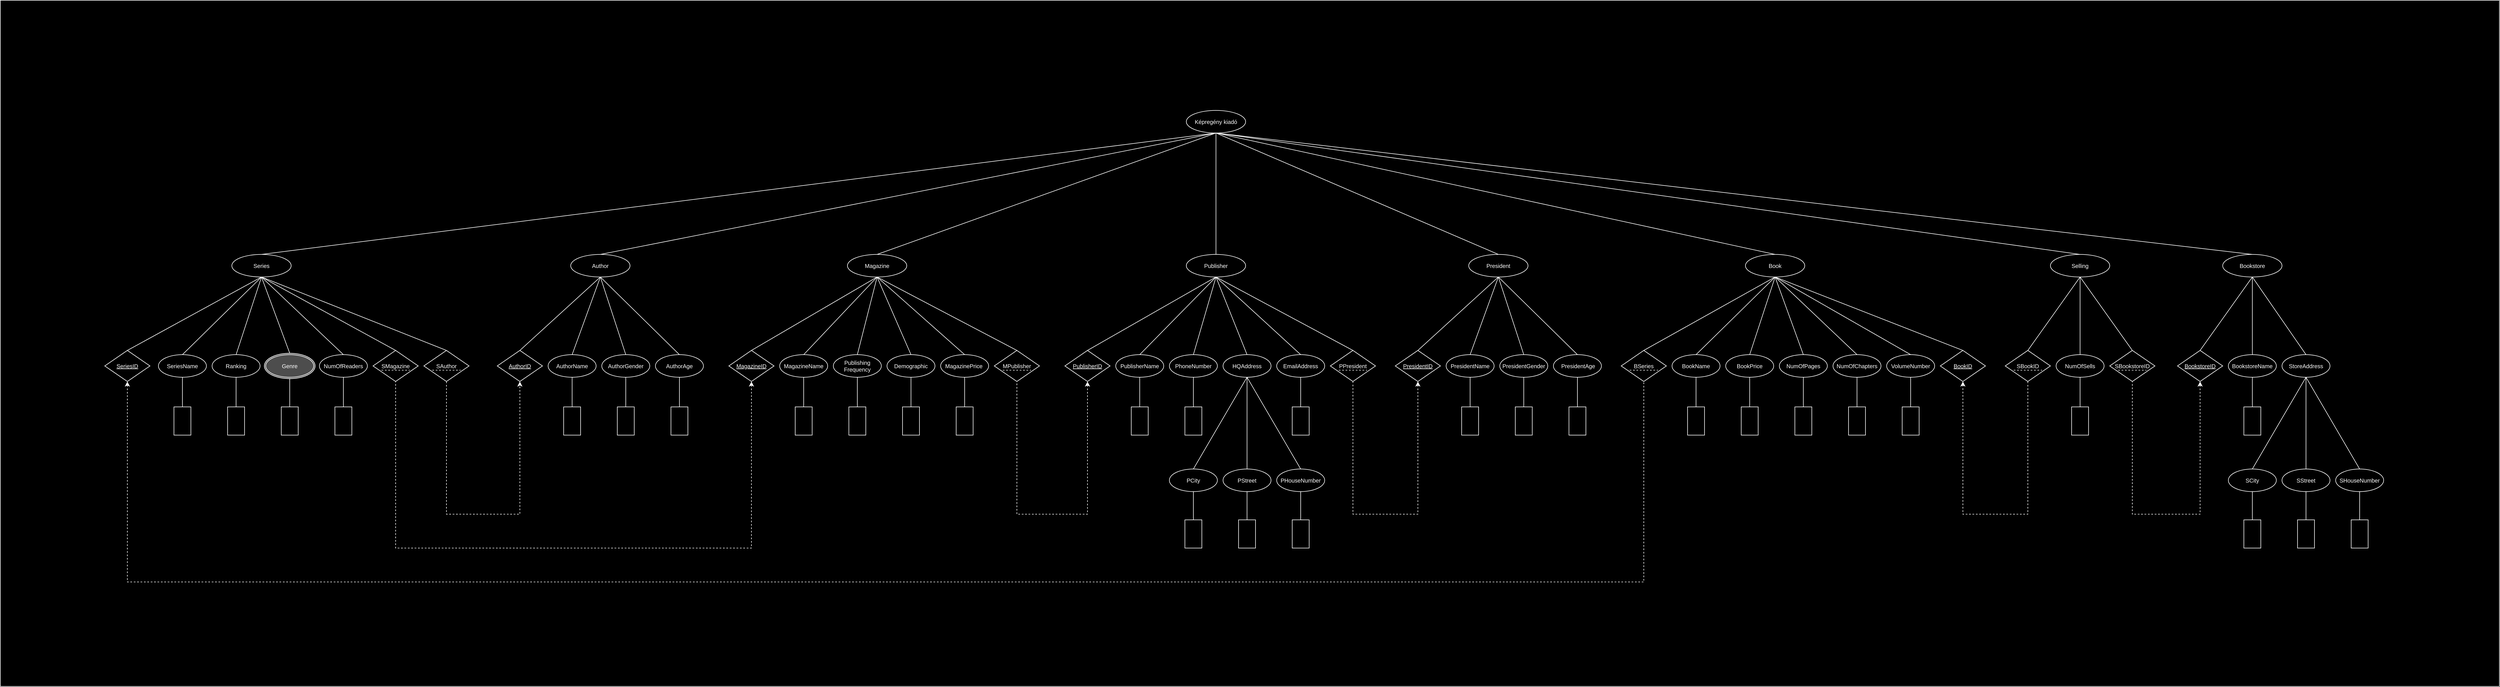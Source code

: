 <mxfile version="22.1.8" type="device">
  <diagram name="1 oldal" id="A_eEtt22oVTZcwIc8oif">
    <mxGraphModel dx="7845" dy="3550" grid="1" gridSize="10" guides="1" tooltips="1" connect="1" arrows="1" fold="1" page="0" pageScale="1" pageWidth="827" pageHeight="1169" background="#000000" math="0" shadow="0">
      <root>
        <mxCell id="0" />
        <mxCell id="1" parent="0" />
        <mxCell id="_-J3lm4WOiy9aAZ5mnbD-13" value="" style="rounded=0;whiteSpace=wrap;html=1;strokeWidth=2;strokeColor=#FFFFFF;fillColor=#000000;" vertex="1" parent="1">
          <mxGeometry x="-2530" y="-560" width="8850" height="2430" as="geometry" />
        </mxCell>
        <mxCell id="_-J3lm4WOiy9aAZ5mnbD-11" value="&lt;br&gt;" style="ellipse;whiteSpace=wrap;html=1;fillColor=#4D4D4D;strokeColor=#FFFFFF;fontColor=#FFFFFF;fontSize=20;strokeWidth=2;" vertex="1" parent="1">
          <mxGeometry x="-1595" y="690" width="180" height="90" as="geometry" />
        </mxCell>
        <mxCell id="xbEn734_akfBzVi41Q-D-3" value="Képregény kiadó" style="ellipse;whiteSpace=wrap;html=1;fillColor=#000000;strokeColor=#FFFFFF;fontColor=#FFFFFF;fontSize=20;strokeWidth=2;" parent="1" vertex="1">
          <mxGeometry x="1670" y="-170" width="210" height="80" as="geometry" />
        </mxCell>
        <mxCell id="xbEn734_akfBzVi41Q-D-4" value="Author" style="ellipse;whiteSpace=wrap;html=1;fillColor=#000000;strokeColor=#FFFFFF;fontColor=#FFFFFF;fontSize=20;strokeWidth=2;" parent="1" vertex="1">
          <mxGeometry x="-510" y="340" width="210" height="80" as="geometry" />
        </mxCell>
        <mxCell id="xbEn734_akfBzVi41Q-D-5" value="Series" style="ellipse;whiteSpace=wrap;html=1;fillColor=#000000;strokeColor=#FFFFFF;fontColor=#FFFFFF;fontSize=20;strokeWidth=2;" parent="1" vertex="1">
          <mxGeometry x="-1710" y="340" width="210" height="80" as="geometry" />
        </mxCell>
        <mxCell id="xbEn734_akfBzVi41Q-D-16" value="AuthorName" style="ellipse;whiteSpace=wrap;html=1;fillColor=#000000;strokeColor=#FFFFFF;fontColor=#FFFFFF;fontSize=20;strokeWidth=2;" parent="1" vertex="1">
          <mxGeometry x="-590" y="695" width="170" height="80" as="geometry" />
        </mxCell>
        <mxCell id="xbEn734_akfBzVi41Q-D-19" value="AuthorGender" style="ellipse;whiteSpace=wrap;html=1;fillColor=#000000;strokeColor=#FFFFFF;fontColor=#FFFFFF;fontSize=20;strokeWidth=2;" parent="1" vertex="1">
          <mxGeometry x="-400" y="695" width="170" height="80" as="geometry" />
        </mxCell>
        <mxCell id="xbEn734_akfBzVi41Q-D-20" value="AuthorAge" style="ellipse;whiteSpace=wrap;html=1;fillColor=#000000;strokeColor=#FFFFFF;fontColor=#FFFFFF;fontSize=20;strokeWidth=2;" parent="1" vertex="1">
          <mxGeometry x="-210" y="695" width="170" height="80" as="geometry" />
        </mxCell>
        <mxCell id="xbEn734_akfBzVi41Q-D-21" value="" style="endArrow=none;html=1;rounded=0;entryX=0.5;entryY=1;entryDx=0;entryDy=0;exitX=0.5;exitY=0;exitDx=0;exitDy=0;labelBackgroundColor=#FFFFFF;strokeColor=#FFFFFF;strokeWidth=2;" parent="1" source="xbEn734_akfBzVi41Q-D-20" target="xbEn734_akfBzVi41Q-D-4" edge="1">
          <mxGeometry width="50" height="50" relative="1" as="geometry">
            <mxPoint x="445" y="970" as="sourcePoint" />
            <mxPoint x="495" y="920" as="targetPoint" />
          </mxGeometry>
        </mxCell>
        <mxCell id="xbEn734_akfBzVi41Q-D-22" value="" style="endArrow=none;html=1;rounded=0;exitX=0.5;exitY=0;exitDx=0;exitDy=0;labelBackgroundColor=#FFFFFF;strokeColor=#FFFFFF;entryX=0.5;entryY=1;entryDx=0;entryDy=0;strokeWidth=2;" parent="1" source="xbEn734_akfBzVi41Q-D-19" target="xbEn734_akfBzVi41Q-D-4" edge="1">
          <mxGeometry width="50" height="50" relative="1" as="geometry">
            <mxPoint x="-90" y="710" as="sourcePoint" />
            <mxPoint x="-465" y="590" as="targetPoint" />
          </mxGeometry>
        </mxCell>
        <mxCell id="xbEn734_akfBzVi41Q-D-23" value="" style="endArrow=none;html=1;rounded=0;labelBackgroundColor=#FFFFFF;strokeColor=#FFFFFF;entryX=0.5;entryY=1;entryDx=0;entryDy=0;exitX=0.5;exitY=0;exitDx=0;exitDy=0;strokeWidth=2;" parent="1" source="xbEn734_akfBzVi41Q-D-16" target="xbEn734_akfBzVi41Q-D-4" edge="1">
          <mxGeometry width="50" height="50" relative="1" as="geometry">
            <mxPoint x="-445" y="690" as="sourcePoint" />
            <mxPoint x="-435" y="510" as="targetPoint" />
          </mxGeometry>
        </mxCell>
        <mxCell id="xbEn734_akfBzVi41Q-D-25" value="" style="endArrow=none;html=1;rounded=0;labelBackgroundColor=#FFFFFF;strokeColor=#FFFFFF;exitX=0.5;exitY=0;exitDx=0;exitDy=0;strokeWidth=2;entryX=0.5;entryY=1;entryDx=0;entryDy=0;" parent="1" source="xbEn734_akfBzVi41Q-D-26" target="xbEn734_akfBzVi41Q-D-4" edge="1">
          <mxGeometry width="50" height="50" relative="1" as="geometry">
            <mxPoint x="-695" y="700" as="sourcePoint" />
            <mxPoint x="-465" y="490" as="targetPoint" />
          </mxGeometry>
        </mxCell>
        <mxCell id="xbEn734_akfBzVi41Q-D-26" value="AuthorID" style="rhombus;whiteSpace=wrap;html=1;strokeWidth=2;strokeColor=#FFFFFF;fillColor=#000000;fontSize=20;fontColor=#FFFFFF;fontStyle=4" parent="1" vertex="1">
          <mxGeometry x="-770" y="680" width="160" height="110" as="geometry" />
        </mxCell>
        <mxCell id="xbEn734_akfBzVi41Q-D-27" value="SeriesName" style="ellipse;whiteSpace=wrap;html=1;fillColor=#000000;strokeColor=#FFFFFF;fontColor=#FFFFFF;fontSize=20;strokeWidth=2;" parent="1" vertex="1">
          <mxGeometry x="-1970" y="695" width="170" height="80" as="geometry" />
        </mxCell>
        <mxCell id="xbEn734_akfBzVi41Q-D-28" value="Ranking" style="ellipse;whiteSpace=wrap;html=1;fillColor=#000000;strokeColor=#FFFFFF;fontColor=#FFFFFF;fontSize=20;strokeWidth=2;" parent="1" vertex="1">
          <mxGeometry x="-1780" y="695" width="170" height="80" as="geometry" />
        </mxCell>
        <mxCell id="xbEn734_akfBzVi41Q-D-29" value="Genre" style="ellipse;whiteSpace=wrap;html=1;fillColor=#4D4D4D;strokeColor=#FFFFFF;fontColor=#FFFFFF;fontSize=20;strokeWidth=2;" parent="1" vertex="1">
          <mxGeometry x="-1590" y="695" width="170" height="80" as="geometry" />
        </mxCell>
        <mxCell id="xbEn734_akfBzVi41Q-D-30" value="NumOfReaders" style="ellipse;whiteSpace=wrap;html=1;fillColor=#000000;strokeColor=#FFFFFF;fontColor=#FFFFFF;fontSize=20;strokeWidth=2;" parent="1" vertex="1">
          <mxGeometry x="-1400" y="695" width="170" height="80" as="geometry" />
        </mxCell>
        <mxCell id="xbEn734_akfBzVi41Q-D-31" value="SeriesID" style="rhombus;whiteSpace=wrap;html=1;strokeWidth=2;strokeColor=#FFFFFF;fillColor=#000000;fontSize=20;fontColor=#FFFFFF;fontStyle=4" parent="1" vertex="1">
          <mxGeometry x="-2160" y="680" width="160" height="110" as="geometry" />
        </mxCell>
        <mxCell id="xbEn734_akfBzVi41Q-D-32" value="" style="endArrow=none;html=1;rounded=0;entryX=0.5;entryY=1;entryDx=0;entryDy=0;exitX=0.5;exitY=0;exitDx=0;exitDy=0;labelBackgroundColor=#FFFFFF;strokeColor=#FFFFFF;strokeWidth=2;" parent="1" source="xbEn734_akfBzVi41Q-D-31" target="xbEn734_akfBzVi41Q-D-5" edge="1">
          <mxGeometry width="50" height="50" relative="1" as="geometry">
            <mxPoint x="-1927.5" y="640" as="sourcePoint" />
            <mxPoint x="-2212.5" y="360" as="targetPoint" />
          </mxGeometry>
        </mxCell>
        <mxCell id="xbEn734_akfBzVi41Q-D-33" value="" style="endArrow=none;html=1;rounded=0;labelBackgroundColor=#FFFFFF;strokeColor=#FFFFFF;strokeWidth=2;exitX=0.5;exitY=0;exitDx=0;exitDy=0;entryX=0.5;entryY=1;entryDx=0;entryDy=0;" parent="1" source="xbEn734_akfBzVi41Q-D-27" target="xbEn734_akfBzVi41Q-D-5" edge="1">
          <mxGeometry width="50" height="50" relative="1" as="geometry">
            <mxPoint x="-1880" y="680" as="sourcePoint" />
            <mxPoint x="-1750" y="490" as="targetPoint" />
          </mxGeometry>
        </mxCell>
        <mxCell id="xbEn734_akfBzVi41Q-D-34" value="" style="endArrow=none;html=1;rounded=0;labelBackgroundColor=#FFFFFF;strokeColor=#FFFFFF;strokeWidth=2;exitX=0.5;exitY=0;exitDx=0;exitDy=0;entryX=0.5;entryY=1;entryDx=0;entryDy=0;" parent="1" source="xbEn734_akfBzVi41Q-D-28" target="xbEn734_akfBzVi41Q-D-5" edge="1">
          <mxGeometry width="50" height="50" relative="1" as="geometry">
            <mxPoint x="-1875" y="710" as="sourcePoint" />
            <mxPoint x="-1795" y="420" as="targetPoint" />
          </mxGeometry>
        </mxCell>
        <mxCell id="xbEn734_akfBzVi41Q-D-35" value="" style="endArrow=none;html=1;rounded=0;labelBackgroundColor=#FFFFFF;strokeColor=#FFFFFF;strokeWidth=2;entryX=0.5;entryY=1;entryDx=0;entryDy=0;exitX=0.5;exitY=0;exitDx=0;exitDy=0;" parent="1" source="_-J3lm4WOiy9aAZ5mnbD-11" target="xbEn734_akfBzVi41Q-D-5" edge="1">
          <mxGeometry width="50" height="50" relative="1" as="geometry">
            <mxPoint x="-1460" y="630" as="sourcePoint" />
            <mxPoint x="-1785" y="430" as="targetPoint" />
          </mxGeometry>
        </mxCell>
        <mxCell id="xbEn734_akfBzVi41Q-D-36" value="" style="endArrow=none;html=1;rounded=0;labelBackgroundColor=#FFFFFF;strokeColor=#FFFFFF;strokeWidth=2;exitX=0.5;exitY=0;exitDx=0;exitDy=0;entryX=0.5;entryY=1;entryDx=0;entryDy=0;" parent="1" source="xbEn734_akfBzVi41Q-D-30" target="xbEn734_akfBzVi41Q-D-5" edge="1">
          <mxGeometry width="50" height="50" relative="1" as="geometry">
            <mxPoint x="-1855" y="730" as="sourcePoint" />
            <mxPoint x="-1775" y="440" as="targetPoint" />
          </mxGeometry>
        </mxCell>
        <mxCell id="xbEn734_akfBzVi41Q-D-37" value="Magazine" style="ellipse;whiteSpace=wrap;html=1;fillColor=#000000;strokeColor=#FFFFFF;fontColor=#FFFFFF;fontSize=20;strokeWidth=2;" parent="1" vertex="1">
          <mxGeometry x="470" y="340" width="210" height="80" as="geometry" />
        </mxCell>
        <mxCell id="xbEn734_akfBzVi41Q-D-38" value="MagazineName" style="ellipse;whiteSpace=wrap;html=1;fillColor=#000000;strokeColor=#FFFFFF;fontColor=#FFFFFF;fontSize=20;strokeWidth=2;" parent="1" vertex="1">
          <mxGeometry x="230" y="695" width="170" height="80" as="geometry" />
        </mxCell>
        <mxCell id="xbEn734_akfBzVi41Q-D-39" value="Publishing Frequency" style="ellipse;whiteSpace=wrap;html=1;fillColor=#000000;strokeColor=#FFFFFF;fontColor=#FFFFFF;fontSize=20;strokeWidth=2;" parent="1" vertex="1">
          <mxGeometry x="420" y="695" width="170" height="80" as="geometry" />
        </mxCell>
        <mxCell id="xbEn734_akfBzVi41Q-D-40" value="Demographic" style="ellipse;whiteSpace=wrap;html=1;fillColor=#000000;strokeColor=#FFFFFF;fontColor=#FFFFFF;fontSize=20;strokeWidth=2;" parent="1" vertex="1">
          <mxGeometry x="610" y="695" width="170" height="80" as="geometry" />
        </mxCell>
        <mxCell id="xbEn734_akfBzVi41Q-D-41" value="MagazinePrice&amp;nbsp;" style="ellipse;whiteSpace=wrap;html=1;fillColor=#000000;strokeColor=#FFFFFF;fontColor=#FFFFFF;fontSize=20;strokeWidth=2;" parent="1" vertex="1">
          <mxGeometry x="800" y="695" width="170" height="80" as="geometry" />
        </mxCell>
        <mxCell id="xbEn734_akfBzVi41Q-D-42" value="MPublisher" style="rhombus;whiteSpace=wrap;html=1;strokeWidth=2;strokeColor=#FFFFFF;fillColor=#000000;fontSize=20;fontColor=#FFFFFF;" parent="1" vertex="1">
          <mxGeometry x="990" y="680" width="160" height="110" as="geometry" />
        </mxCell>
        <mxCell id="xbEn734_akfBzVi41Q-D-43" value="" style="endArrow=none;html=1;rounded=0;entryX=0.5;entryY=1;entryDx=0;entryDy=0;exitX=0.5;exitY=0;exitDx=0;exitDy=0;labelBackgroundColor=#FFFFFF;strokeColor=#FFFFFF;strokeWidth=2;" parent="1" source="xbEn734_akfBzVi41Q-D-42" target="xbEn734_akfBzVi41Q-D-37" edge="1">
          <mxGeometry width="50" height="50" relative="1" as="geometry">
            <mxPoint x="242.5" y="640" as="sourcePoint" />
            <mxPoint x="-42.5" y="360" as="targetPoint" />
          </mxGeometry>
        </mxCell>
        <mxCell id="xbEn734_akfBzVi41Q-D-44" value="" style="endArrow=none;html=1;rounded=0;labelBackgroundColor=#FFFFFF;strokeColor=#FFFFFF;strokeWidth=2;exitX=0.5;exitY=0;exitDx=0;exitDy=0;entryX=0.5;entryY=1;entryDx=0;entryDy=0;" parent="1" source="xbEn734_akfBzVi41Q-D-38" target="xbEn734_akfBzVi41Q-D-37" edge="1">
          <mxGeometry width="50" height="50" relative="1" as="geometry">
            <mxPoint x="290" y="680" as="sourcePoint" />
            <mxPoint x="420" y="490" as="targetPoint" />
          </mxGeometry>
        </mxCell>
        <mxCell id="xbEn734_akfBzVi41Q-D-45" value="" style="endArrow=none;html=1;rounded=0;labelBackgroundColor=#FFFFFF;strokeColor=#FFFFFF;strokeWidth=2;exitX=0.5;exitY=0;exitDx=0;exitDy=0;entryX=0.5;entryY=1;entryDx=0;entryDy=0;" parent="1" source="xbEn734_akfBzVi41Q-D-39" target="xbEn734_akfBzVi41Q-D-37" edge="1">
          <mxGeometry width="50" height="50" relative="1" as="geometry">
            <mxPoint x="295" y="710" as="sourcePoint" />
            <mxPoint x="375" y="420" as="targetPoint" />
          </mxGeometry>
        </mxCell>
        <mxCell id="xbEn734_akfBzVi41Q-D-46" value="" style="endArrow=none;html=1;rounded=0;labelBackgroundColor=#FFFFFF;strokeColor=#FFFFFF;strokeWidth=2;exitX=0.5;exitY=0;exitDx=0;exitDy=0;entryX=0.5;entryY=1;entryDx=0;entryDy=0;" parent="1" source="xbEn734_akfBzVi41Q-D-40" target="xbEn734_akfBzVi41Q-D-37" edge="1">
          <mxGeometry width="50" height="50" relative="1" as="geometry">
            <mxPoint x="305" y="720" as="sourcePoint" />
            <mxPoint x="385" y="430" as="targetPoint" />
          </mxGeometry>
        </mxCell>
        <mxCell id="xbEn734_akfBzVi41Q-D-47" value="" style="endArrow=none;html=1;rounded=0;labelBackgroundColor=#FFFFFF;strokeColor=#FFFFFF;strokeWidth=2;exitX=0.5;exitY=0;exitDx=0;exitDy=0;entryX=0.5;entryY=1;entryDx=0;entryDy=0;" parent="1" source="xbEn734_akfBzVi41Q-D-41" target="xbEn734_akfBzVi41Q-D-37" edge="1">
          <mxGeometry width="50" height="50" relative="1" as="geometry">
            <mxPoint x="315" y="730" as="sourcePoint" />
            <mxPoint x="395" y="440" as="targetPoint" />
          </mxGeometry>
        </mxCell>
        <mxCell id="xbEn734_akfBzVi41Q-D-48" value="Publisher" style="ellipse;whiteSpace=wrap;html=1;fillColor=#000000;strokeColor=#FFFFFF;fontColor=#FFFFFF;fontSize=20;strokeWidth=2;" parent="1" vertex="1">
          <mxGeometry x="1670" y="340" width="210" height="80" as="geometry" />
        </mxCell>
        <mxCell id="xbEn734_akfBzVi41Q-D-49" value="PublisherName" style="ellipse;whiteSpace=wrap;html=1;fillColor=#000000;strokeColor=#FFFFFF;fontColor=#FFFFFF;fontSize=20;strokeWidth=2;" parent="1" vertex="1">
          <mxGeometry x="1420" y="695" width="170" height="80" as="geometry" />
        </mxCell>
        <mxCell id="xbEn734_akfBzVi41Q-D-50" value="PhoneNumber" style="ellipse;whiteSpace=wrap;html=1;fillColor=#000000;strokeColor=#FFFFFF;fontColor=#FFFFFF;fontSize=20;strokeWidth=2;" parent="1" vertex="1">
          <mxGeometry x="1610" y="695" width="170" height="80" as="geometry" />
        </mxCell>
        <mxCell id="xbEn734_akfBzVi41Q-D-51" value="EmailAddress" style="ellipse;whiteSpace=wrap;html=1;fillColor=#000000;strokeColor=#FFFFFF;fontColor=#FFFFFF;fontSize=20;strokeWidth=2;" parent="1" vertex="1">
          <mxGeometry x="1990" y="695" width="170" height="80" as="geometry" />
        </mxCell>
        <mxCell id="xbEn734_akfBzVi41Q-D-52" value="HQAddress" style="ellipse;whiteSpace=wrap;html=1;fillColor=#000000;strokeColor=#FFFFFF;fontColor=#FFFFFF;fontSize=20;strokeWidth=2;" parent="1" vertex="1">
          <mxGeometry x="1800" y="695" width="170" height="80" as="geometry" />
        </mxCell>
        <mxCell id="xbEn734_akfBzVi41Q-D-53" value="PPresident" style="rhombus;whiteSpace=wrap;html=1;strokeWidth=2;strokeColor=#FFFFFF;fillColor=#000000;fontSize=20;fontColor=#FFFFFF;" parent="1" vertex="1">
          <mxGeometry x="2180" y="680" width="160" height="110" as="geometry" />
        </mxCell>
        <mxCell id="xbEn734_akfBzVi41Q-D-54" value="" style="endArrow=none;html=1;rounded=0;entryX=0.5;entryY=1;entryDx=0;entryDy=0;exitX=0.5;exitY=0;exitDx=0;exitDy=0;labelBackgroundColor=#FFFFFF;strokeColor=#FFFFFF;strokeWidth=2;" parent="1" source="xbEn734_akfBzVi41Q-D-53" target="xbEn734_akfBzVi41Q-D-48" edge="1">
          <mxGeometry width="50" height="50" relative="1" as="geometry">
            <mxPoint x="1452.5" y="640" as="sourcePoint" />
            <mxPoint x="1167.5" y="360" as="targetPoint" />
          </mxGeometry>
        </mxCell>
        <mxCell id="xbEn734_akfBzVi41Q-D-55" value="" style="endArrow=none;html=1;rounded=0;labelBackgroundColor=#FFFFFF;strokeColor=#FFFFFF;strokeWidth=2;exitX=0.5;exitY=0;exitDx=0;exitDy=0;entryX=0.5;entryY=1;entryDx=0;entryDy=0;" parent="1" source="xbEn734_akfBzVi41Q-D-49" target="xbEn734_akfBzVi41Q-D-48" edge="1">
          <mxGeometry width="50" height="50" relative="1" as="geometry">
            <mxPoint x="1500" y="680" as="sourcePoint" />
            <mxPoint x="1630" y="490" as="targetPoint" />
          </mxGeometry>
        </mxCell>
        <mxCell id="xbEn734_akfBzVi41Q-D-56" value="" style="endArrow=none;html=1;rounded=0;labelBackgroundColor=#FFFFFF;strokeColor=#FFFFFF;strokeWidth=2;exitX=0.5;exitY=0;exitDx=0;exitDy=0;entryX=0.5;entryY=1;entryDx=0;entryDy=0;" parent="1" source="xbEn734_akfBzVi41Q-D-50" target="xbEn734_akfBzVi41Q-D-48" edge="1">
          <mxGeometry width="50" height="50" relative="1" as="geometry">
            <mxPoint x="1505" y="710" as="sourcePoint" />
            <mxPoint x="1585" y="420" as="targetPoint" />
          </mxGeometry>
        </mxCell>
        <mxCell id="xbEn734_akfBzVi41Q-D-57" value="" style="endArrow=none;html=1;rounded=0;labelBackgroundColor=#FFFFFF;strokeColor=#FFFFFF;strokeWidth=2;exitX=0.5;exitY=0;exitDx=0;exitDy=0;entryX=0.5;entryY=1;entryDx=0;entryDy=0;" parent="1" source="xbEn734_akfBzVi41Q-D-51" target="xbEn734_akfBzVi41Q-D-48" edge="1">
          <mxGeometry width="50" height="50" relative="1" as="geometry">
            <mxPoint x="1515" y="720" as="sourcePoint" />
            <mxPoint x="1595" y="430" as="targetPoint" />
          </mxGeometry>
        </mxCell>
        <mxCell id="xbEn734_akfBzVi41Q-D-58" value="" style="endArrow=none;html=1;rounded=0;labelBackgroundColor=#FFFFFF;strokeColor=#FFFFFF;strokeWidth=2;exitX=0.5;exitY=0;exitDx=0;exitDy=0;entryX=0.5;entryY=1;entryDx=0;entryDy=0;" parent="1" source="xbEn734_akfBzVi41Q-D-52" target="xbEn734_akfBzVi41Q-D-48" edge="1">
          <mxGeometry width="50" height="50" relative="1" as="geometry">
            <mxPoint x="1525" y="730" as="sourcePoint" />
            <mxPoint x="1605" y="440" as="targetPoint" />
          </mxGeometry>
        </mxCell>
        <mxCell id="xbEn734_akfBzVi41Q-D-59" value="PCity" style="ellipse;whiteSpace=wrap;html=1;fillColor=#000000;strokeColor=#FFFFFF;fontColor=#FFFFFF;fontSize=20;strokeWidth=2;" parent="1" vertex="1">
          <mxGeometry x="1610" y="1100" width="170" height="80" as="geometry" />
        </mxCell>
        <mxCell id="xbEn734_akfBzVi41Q-D-60" value="PStreet" style="ellipse;whiteSpace=wrap;html=1;fillColor=#000000;strokeColor=#FFFFFF;fontColor=#FFFFFF;fontSize=20;strokeWidth=2;" parent="1" vertex="1">
          <mxGeometry x="1800" y="1100" width="170" height="80" as="geometry" />
        </mxCell>
        <mxCell id="xbEn734_akfBzVi41Q-D-61" value="PHouseNumber" style="ellipse;whiteSpace=wrap;html=1;fillColor=#000000;strokeColor=#FFFFFF;fontColor=#FFFFFF;fontSize=20;strokeWidth=2;" parent="1" vertex="1">
          <mxGeometry x="1990" y="1100" width="170" height="80" as="geometry" />
        </mxCell>
        <mxCell id="xbEn734_akfBzVi41Q-D-62" value="" style="endArrow=none;html=1;rounded=0;labelBackgroundColor=#FFFFFF;strokeColor=#FFFFFF;strokeWidth=2;exitX=0.5;exitY=0;exitDx=0;exitDy=0;entryX=0.5;entryY=1;entryDx=0;entryDy=0;" parent="1" source="xbEn734_akfBzVi41Q-D-59" target="xbEn734_akfBzVi41Q-D-52" edge="1">
          <mxGeometry width="50" height="50" relative="1" as="geometry">
            <mxPoint x="1705" y="710" as="sourcePoint" />
            <mxPoint x="1515" y="430" as="targetPoint" />
          </mxGeometry>
        </mxCell>
        <mxCell id="xbEn734_akfBzVi41Q-D-63" value="" style="endArrow=none;html=1;rounded=0;labelBackgroundColor=#FFFFFF;strokeColor=#FFFFFF;strokeWidth=2;exitX=0.5;exitY=0;exitDx=0;exitDy=0;entryX=0.5;entryY=1;entryDx=0;entryDy=0;" parent="1" source="xbEn734_akfBzVi41Q-D-60" target="xbEn734_akfBzVi41Q-D-52" edge="1">
          <mxGeometry width="50" height="50" relative="1" as="geometry">
            <mxPoint x="1705" y="940" as="sourcePoint" />
            <mxPoint x="1910" y="830" as="targetPoint" />
          </mxGeometry>
        </mxCell>
        <mxCell id="xbEn734_akfBzVi41Q-D-64" value="" style="endArrow=none;html=1;rounded=0;labelBackgroundColor=#FFFFFF;strokeColor=#FFFFFF;strokeWidth=2;exitX=0.5;exitY=0;exitDx=0;exitDy=0;entryX=0.5;entryY=1;entryDx=0;entryDy=0;" parent="1" source="xbEn734_akfBzVi41Q-D-61" target="xbEn734_akfBzVi41Q-D-52" edge="1">
          <mxGeometry width="50" height="50" relative="1" as="geometry">
            <mxPoint x="1895" y="940" as="sourcePoint" />
            <mxPoint x="1920" y="840" as="targetPoint" />
          </mxGeometry>
        </mxCell>
        <mxCell id="xbEn734_akfBzVi41Q-D-65" value="President" style="ellipse;whiteSpace=wrap;html=1;fillColor=#000000;strokeColor=#FFFFFF;fontColor=#FFFFFF;fontSize=20;strokeWidth=2;" parent="1" vertex="1">
          <mxGeometry x="2670" y="340" width="210" height="80" as="geometry" />
        </mxCell>
        <mxCell id="xbEn734_akfBzVi41Q-D-66" value="PresidentName" style="ellipse;whiteSpace=wrap;html=1;fillColor=#000000;strokeColor=#FFFFFF;fontColor=#FFFFFF;fontSize=20;strokeWidth=2;" parent="1" vertex="1">
          <mxGeometry x="2590" y="695" width="170" height="80" as="geometry" />
        </mxCell>
        <mxCell id="xbEn734_akfBzVi41Q-D-67" value="PresidentGender" style="ellipse;whiteSpace=wrap;html=1;fillColor=#000000;strokeColor=#FFFFFF;fontColor=#FFFFFF;fontSize=20;strokeWidth=2;" parent="1" vertex="1">
          <mxGeometry x="2780" y="695" width="170" height="80" as="geometry" />
        </mxCell>
        <mxCell id="xbEn734_akfBzVi41Q-D-68" value="&amp;nbsp;PresidentAge" style="ellipse;whiteSpace=wrap;html=1;fillColor=#000000;strokeColor=#FFFFFF;fontColor=#FFFFFF;fontSize=20;strokeWidth=2;" parent="1" vertex="1">
          <mxGeometry x="2970" y="695" width="170" height="80" as="geometry" />
        </mxCell>
        <mxCell id="xbEn734_akfBzVi41Q-D-72" value="" style="endArrow=none;html=1;rounded=0;labelBackgroundColor=#FFFFFF;strokeColor=#FFFFFF;strokeWidth=2;exitX=0.5;exitY=0;exitDx=0;exitDy=0;entryX=0.5;entryY=1;entryDx=0;entryDy=0;" parent="1" source="xbEn734_akfBzVi41Q-D-66" target="xbEn734_akfBzVi41Q-D-65" edge="1">
          <mxGeometry width="50" height="50" relative="1" as="geometry">
            <mxPoint x="2410" y="680" as="sourcePoint" />
            <mxPoint x="2540" y="490" as="targetPoint" />
          </mxGeometry>
        </mxCell>
        <mxCell id="xbEn734_akfBzVi41Q-D-73" value="" style="endArrow=none;html=1;rounded=0;labelBackgroundColor=#FFFFFF;strokeColor=#FFFFFF;strokeWidth=2;exitX=0.5;exitY=0;exitDx=0;exitDy=0;entryX=0.5;entryY=1;entryDx=0;entryDy=0;" parent="1" source="xbEn734_akfBzVi41Q-D-67" target="xbEn734_akfBzVi41Q-D-65" edge="1">
          <mxGeometry width="50" height="50" relative="1" as="geometry">
            <mxPoint x="2415" y="710" as="sourcePoint" />
            <mxPoint x="2495" y="420" as="targetPoint" />
          </mxGeometry>
        </mxCell>
        <mxCell id="xbEn734_akfBzVi41Q-D-74" value="" style="endArrow=none;html=1;rounded=0;labelBackgroundColor=#FFFFFF;strokeColor=#FFFFFF;strokeWidth=2;exitX=0.5;exitY=0;exitDx=0;exitDy=0;entryX=0.5;entryY=1;entryDx=0;entryDy=0;" parent="1" source="xbEn734_akfBzVi41Q-D-68" target="xbEn734_akfBzVi41Q-D-65" edge="1">
          <mxGeometry width="50" height="50" relative="1" as="geometry">
            <mxPoint x="2425" y="720" as="sourcePoint" />
            <mxPoint x="2505" y="430" as="targetPoint" />
          </mxGeometry>
        </mxCell>
        <mxCell id="xbEn734_akfBzVi41Q-D-76" value="Book" style="ellipse;whiteSpace=wrap;html=1;fillColor=#000000;strokeColor=#FFFFFF;fontColor=#FFFFFF;fontSize=20;strokeWidth=2;" parent="1" vertex="1">
          <mxGeometry x="3650" y="340" width="210" height="80" as="geometry" />
        </mxCell>
        <mxCell id="xbEn734_akfBzVi41Q-D-77" value="BookPrice" style="ellipse;whiteSpace=wrap;html=1;fillColor=#000000;strokeColor=#FFFFFF;fontColor=#FFFFFF;fontSize=20;strokeWidth=2;" parent="1" vertex="1">
          <mxGeometry x="3580" y="695" width="170" height="80" as="geometry" />
        </mxCell>
        <mxCell id="xbEn734_akfBzVi41Q-D-78" value="NumOfPages" style="ellipse;whiteSpace=wrap;html=1;fillColor=#000000;strokeColor=#FFFFFF;fontColor=#FFFFFF;fontSize=20;strokeWidth=2;" parent="1" vertex="1">
          <mxGeometry x="3770" y="695" width="170" height="80" as="geometry" />
        </mxCell>
        <mxCell id="xbEn734_akfBzVi41Q-D-79" value="NumOfChapters" style="ellipse;whiteSpace=wrap;html=1;fillColor=#000000;strokeColor=#FFFFFF;fontColor=#FFFFFF;fontSize=20;strokeWidth=2;" parent="1" vertex="1">
          <mxGeometry x="3960" y="695" width="170" height="80" as="geometry" />
        </mxCell>
        <mxCell id="xbEn734_akfBzVi41Q-D-80" value="VolumeNumber" style="ellipse;whiteSpace=wrap;html=1;fillColor=#000000;strokeColor=#FFFFFF;fontColor=#FFFFFF;fontSize=20;strokeWidth=2;" parent="1" vertex="1">
          <mxGeometry x="4150" y="695" width="170" height="80" as="geometry" />
        </mxCell>
        <mxCell id="xbEn734_akfBzVi41Q-D-81" value="BookID" style="rhombus;whiteSpace=wrap;html=1;strokeWidth=2;strokeColor=#FFFFFF;fillColor=#000000;fontSize=20;fontColor=#FFFFFF;fontStyle=4" parent="1" vertex="1">
          <mxGeometry x="4340" y="680" width="160" height="110" as="geometry" />
        </mxCell>
        <mxCell id="xbEn734_akfBzVi41Q-D-82" value="" style="endArrow=none;html=1;rounded=0;entryX=0.5;entryY=1;entryDx=0;entryDy=0;exitX=0.5;exitY=0;exitDx=0;exitDy=0;labelBackgroundColor=#FFFFFF;strokeColor=#FFFFFF;strokeWidth=2;" parent="1" source="xbEn734_akfBzVi41Q-D-81" target="xbEn734_akfBzVi41Q-D-76" edge="1">
          <mxGeometry width="50" height="50" relative="1" as="geometry">
            <mxPoint x="3432.5" y="635" as="sourcePoint" />
            <mxPoint x="3147.5" y="355" as="targetPoint" />
          </mxGeometry>
        </mxCell>
        <mxCell id="xbEn734_akfBzVi41Q-D-83" value="" style="endArrow=none;html=1;rounded=0;labelBackgroundColor=#FFFFFF;strokeColor=#FFFFFF;strokeWidth=2;exitX=0.5;exitY=0;exitDx=0;exitDy=0;entryX=0.5;entryY=1;entryDx=0;entryDy=0;" parent="1" source="xbEn734_akfBzVi41Q-D-77" target="xbEn734_akfBzVi41Q-D-76" edge="1">
          <mxGeometry width="50" height="50" relative="1" as="geometry">
            <mxPoint x="3480" y="675" as="sourcePoint" />
            <mxPoint x="3610" y="485" as="targetPoint" />
          </mxGeometry>
        </mxCell>
        <mxCell id="xbEn734_akfBzVi41Q-D-84" value="" style="endArrow=none;html=1;rounded=0;labelBackgroundColor=#FFFFFF;strokeColor=#FFFFFF;strokeWidth=2;exitX=0.5;exitY=0;exitDx=0;exitDy=0;entryX=0.5;entryY=1;entryDx=0;entryDy=0;" parent="1" source="xbEn734_akfBzVi41Q-D-78" target="xbEn734_akfBzVi41Q-D-76" edge="1">
          <mxGeometry width="50" height="50" relative="1" as="geometry">
            <mxPoint x="3485" y="705" as="sourcePoint" />
            <mxPoint x="3565" y="415" as="targetPoint" />
          </mxGeometry>
        </mxCell>
        <mxCell id="xbEn734_akfBzVi41Q-D-85" value="" style="endArrow=none;html=1;rounded=0;labelBackgroundColor=#FFFFFF;strokeColor=#FFFFFF;strokeWidth=2;exitX=0.5;exitY=0;exitDx=0;exitDy=0;entryX=0.5;entryY=1;entryDx=0;entryDy=0;" parent="1" source="xbEn734_akfBzVi41Q-D-79" target="xbEn734_akfBzVi41Q-D-76" edge="1">
          <mxGeometry width="50" height="50" relative="1" as="geometry">
            <mxPoint x="3495" y="715" as="sourcePoint" />
            <mxPoint x="3575" y="425" as="targetPoint" />
          </mxGeometry>
        </mxCell>
        <mxCell id="xbEn734_akfBzVi41Q-D-86" value="" style="endArrow=none;html=1;rounded=0;labelBackgroundColor=#FFFFFF;strokeColor=#FFFFFF;strokeWidth=2;exitX=0.5;exitY=0;exitDx=0;exitDy=0;entryX=0.5;entryY=1;entryDx=0;entryDy=0;" parent="1" source="xbEn734_akfBzVi41Q-D-80" target="xbEn734_akfBzVi41Q-D-76" edge="1">
          <mxGeometry width="50" height="50" relative="1" as="geometry">
            <mxPoint x="3505" y="725" as="sourcePoint" />
            <mxPoint x="3585" y="435" as="targetPoint" />
          </mxGeometry>
        </mxCell>
        <mxCell id="xbEn734_akfBzVi41Q-D-87" value="BookName" style="ellipse;whiteSpace=wrap;html=1;fillColor=#000000;strokeColor=#FFFFFF;fontColor=#FFFFFF;fontSize=20;strokeWidth=2;" parent="1" vertex="1">
          <mxGeometry x="3390" y="695" width="170" height="80" as="geometry" />
        </mxCell>
        <mxCell id="xbEn734_akfBzVi41Q-D-88" value="" style="endArrow=none;html=1;rounded=0;labelBackgroundColor=#FFFFFF;strokeColor=#FFFFFF;strokeWidth=2;exitX=0.5;exitY=0;exitDx=0;exitDy=0;entryX=0.5;entryY=1;entryDx=0;entryDy=0;" parent="1" source="xbEn734_akfBzVi41Q-D-87" target="xbEn734_akfBzVi41Q-D-76" edge="1">
          <mxGeometry width="50" height="50" relative="1" as="geometry">
            <mxPoint x="3675" y="705" as="sourcePoint" />
            <mxPoint x="3580" y="530" as="targetPoint" />
          </mxGeometry>
        </mxCell>
        <mxCell id="xbEn734_akfBzVi41Q-D-89" value="Bookstore" style="ellipse;whiteSpace=wrap;html=1;fillColor=#000000;strokeColor=#FFFFFF;fontColor=#FFFFFF;fontSize=20;strokeWidth=2;" parent="1" vertex="1">
          <mxGeometry x="5340" y="340" width="210" height="80" as="geometry" />
        </mxCell>
        <mxCell id="xbEn734_akfBzVi41Q-D-94" value="BookstoreID" style="rhombus;whiteSpace=wrap;html=1;strokeWidth=2;strokeColor=#FFFFFF;fillColor=#000000;fontSize=20;fontColor=#FFFFFF;fontStyle=4" parent="1" vertex="1">
          <mxGeometry x="5180" y="680" width="160" height="110" as="geometry" />
        </mxCell>
        <mxCell id="xbEn734_akfBzVi41Q-D-95" value="" style="endArrow=none;html=1;rounded=0;entryX=0.5;entryY=1;entryDx=0;entryDy=0;exitX=0.5;exitY=0;exitDx=0;exitDy=0;labelBackgroundColor=#FFFFFF;strokeColor=#FFFFFF;strokeWidth=2;" parent="1" source="xbEn734_akfBzVi41Q-D-94" target="xbEn734_akfBzVi41Q-D-89" edge="1">
          <mxGeometry width="50" height="50" relative="1" as="geometry">
            <mxPoint x="5332.5" y="635" as="sourcePoint" />
            <mxPoint x="5047.5" y="355" as="targetPoint" />
          </mxGeometry>
        </mxCell>
        <mxCell id="xbEn734_akfBzVi41Q-D-100" value="StoreAddress" style="ellipse;whiteSpace=wrap;html=1;fillColor=#000000;strokeColor=#FFFFFF;fontColor=#FFFFFF;fontSize=20;strokeWidth=2;" parent="1" vertex="1">
          <mxGeometry x="5550" y="695" width="170" height="80" as="geometry" />
        </mxCell>
        <mxCell id="xbEn734_akfBzVi41Q-D-101" value="" style="endArrow=none;html=1;rounded=0;labelBackgroundColor=#FFFFFF;strokeColor=#FFFFFF;strokeWidth=2;exitX=0.5;exitY=0;exitDx=0;exitDy=0;entryX=0.5;entryY=1;entryDx=0;entryDy=0;" parent="1" source="xbEn734_akfBzVi41Q-D-100" target="xbEn734_akfBzVi41Q-D-89" edge="1">
          <mxGeometry width="50" height="50" relative="1" as="geometry">
            <mxPoint x="5575" y="705" as="sourcePoint" />
            <mxPoint x="5480" y="530" as="targetPoint" />
          </mxGeometry>
        </mxCell>
        <mxCell id="xbEn734_akfBzVi41Q-D-102" value="SCity" style="ellipse;whiteSpace=wrap;html=1;fillColor=#000000;strokeColor=#FFFFFF;fontColor=#FFFFFF;fontSize=20;strokeWidth=2;" parent="1" vertex="1">
          <mxGeometry x="5360" y="1100" width="170" height="80" as="geometry" />
        </mxCell>
        <mxCell id="xbEn734_akfBzVi41Q-D-103" value="SStreet" style="ellipse;whiteSpace=wrap;html=1;fillColor=#000000;strokeColor=#FFFFFF;fontColor=#FFFFFF;fontSize=20;strokeWidth=2;" parent="1" vertex="1">
          <mxGeometry x="5550" y="1100" width="170" height="80" as="geometry" />
        </mxCell>
        <mxCell id="xbEn734_akfBzVi41Q-D-104" value="BookstoreName" style="ellipse;whiteSpace=wrap;html=1;fillColor=#000000;strokeColor=#FFFFFF;fontColor=#FFFFFF;fontSize=20;strokeWidth=2;" parent="1" vertex="1">
          <mxGeometry x="5360" y="695" width="170" height="80" as="geometry" />
        </mxCell>
        <mxCell id="xbEn734_akfBzVi41Q-D-105" value="" style="endArrow=none;html=1;rounded=0;labelBackgroundColor=#FFFFFF;strokeColor=#FFFFFF;strokeWidth=2;exitX=0.5;exitY=0;exitDx=0;exitDy=0;entryX=0.5;entryY=1;entryDx=0;entryDy=0;" parent="1" source="xbEn734_akfBzVi41Q-D-104" target="xbEn734_akfBzVi41Q-D-89" edge="1">
          <mxGeometry width="50" height="50" relative="1" as="geometry">
            <mxPoint x="5645" y="705" as="sourcePoint" />
            <mxPoint x="5380" y="530" as="targetPoint" />
          </mxGeometry>
        </mxCell>
        <mxCell id="xbEn734_akfBzVi41Q-D-106" value="" style="endArrow=none;html=1;rounded=0;labelBackgroundColor=#FFFFFF;strokeColor=#FFFFFF;strokeWidth=2;exitX=0.5;exitY=0;exitDx=0;exitDy=0;entryX=0.5;entryY=1;entryDx=0;entryDy=0;" parent="1" source="xbEn734_akfBzVi41Q-D-102" target="xbEn734_akfBzVi41Q-D-100" edge="1">
          <mxGeometry width="50" height="50" relative="1" as="geometry">
            <mxPoint x="5645" y="705" as="sourcePoint" />
            <mxPoint x="5600" y="820" as="targetPoint" />
          </mxGeometry>
        </mxCell>
        <mxCell id="xbEn734_akfBzVi41Q-D-107" value="" style="endArrow=none;html=1;rounded=0;labelBackgroundColor=#FFFFFF;strokeColor=#FFFFFF;strokeWidth=2;exitX=0.5;exitY=0;exitDx=0;exitDy=0;entryX=0.5;entryY=1;entryDx=0;entryDy=0;" parent="1" source="xbEn734_akfBzVi41Q-D-103" target="xbEn734_akfBzVi41Q-D-100" edge="1">
          <mxGeometry width="50" height="50" relative="1" as="geometry">
            <mxPoint x="5555" y="970" as="sourcePoint" />
            <mxPoint x="5610" y="830" as="targetPoint" />
          </mxGeometry>
        </mxCell>
        <mxCell id="xbEn734_akfBzVi41Q-D-108" value="" style="rounded=0;whiteSpace=wrap;html=1;strokeWidth=2;strokeColor=#FFFFFF;fillColor=#000000;" parent="1" vertex="1">
          <mxGeometry x="-1915" y="880" width="60" height="100" as="geometry" />
        </mxCell>
        <mxCell id="xbEn734_akfBzVi41Q-D-113" value="SAuthor" style="rhombus;whiteSpace=wrap;html=1;strokeWidth=2;strokeColor=#FFFFFF;fillColor=#000000;fontSize=20;fontColor=#FFFFFF;" parent="1" vertex="1">
          <mxGeometry x="-1030" y="680" width="160" height="110" as="geometry" />
        </mxCell>
        <mxCell id="xbEn734_akfBzVi41Q-D-114" value="" style="endArrow=none;html=1;rounded=0;labelBackgroundColor=#FFFFFF;strokeColor=#FFFFFF;strokeWidth=2;exitX=0.5;exitY=0;exitDx=0;exitDy=0;entryX=0.5;entryY=1;entryDx=0;entryDy=0;" parent="1" source="xbEn734_akfBzVi41Q-D-113" target="xbEn734_akfBzVi41Q-D-5" edge="1">
          <mxGeometry width="50" height="50" relative="1" as="geometry">
            <mxPoint x="-1305" y="710" as="sourcePoint" />
            <mxPoint x="-1510" y="450" as="targetPoint" />
          </mxGeometry>
        </mxCell>
        <mxCell id="xbEn734_akfBzVi41Q-D-115" value="MagazineID" style="rhombus;whiteSpace=wrap;html=1;strokeWidth=2;strokeColor=#FFFFFF;fillColor=#000000;fontSize=20;fontColor=#FFFFFF;fontStyle=4" parent="1" vertex="1">
          <mxGeometry x="50" y="680" width="160" height="110" as="geometry" />
        </mxCell>
        <mxCell id="xbEn734_akfBzVi41Q-D-116" value="" style="endArrow=none;html=1;rounded=0;labelBackgroundColor=#FFFFFF;strokeColor=#FFFFFF;strokeWidth=2;exitX=0.5;exitY=0;exitDx=0;exitDy=0;entryX=0.5;entryY=1;entryDx=0;entryDy=0;" parent="1" source="xbEn734_akfBzVi41Q-D-115" target="xbEn734_akfBzVi41Q-D-37" edge="1">
          <mxGeometry width="50" height="50" relative="1" as="geometry">
            <mxPoint x="865" y="710" as="sourcePoint" />
            <mxPoint x="660" y="440" as="targetPoint" />
          </mxGeometry>
        </mxCell>
        <mxCell id="xbEn734_akfBzVi41Q-D-117" value="PublisherID" style="rhombus;whiteSpace=wrap;html=1;strokeWidth=2;strokeColor=#FFFFFF;fillColor=#000000;fontSize=20;fontColor=#FFFFFF;fontStyle=4" parent="1" vertex="1">
          <mxGeometry x="1240" y="680" width="160" height="110" as="geometry" />
        </mxCell>
        <mxCell id="xbEn734_akfBzVi41Q-D-118" value="" style="endArrow=none;html=1;rounded=0;labelBackgroundColor=#FFFFFF;strokeColor=#FFFFFF;strokeWidth=2;exitX=0.5;exitY=0;exitDx=0;exitDy=0;entryX=0.5;entryY=1;entryDx=0;entryDy=0;" parent="1" source="xbEn734_akfBzVi41Q-D-117" target="xbEn734_akfBzVi41Q-D-48" edge="1">
          <mxGeometry width="50" height="50" relative="1" as="geometry">
            <mxPoint x="2075" y="710" as="sourcePoint" />
            <mxPoint x="1850" y="480" as="targetPoint" />
          </mxGeometry>
        </mxCell>
        <mxCell id="xbEn734_akfBzVi41Q-D-119" value="PresidentID" style="rhombus;whiteSpace=wrap;html=1;strokeWidth=2;strokeColor=#FFFFFF;fillColor=#000000;fontSize=20;fontColor=#FFFFFF;fontStyle=4" parent="1" vertex="1">
          <mxGeometry x="2410" y="680" width="160" height="110" as="geometry" />
        </mxCell>
        <mxCell id="xbEn734_akfBzVi41Q-D-120" value="" style="endArrow=none;html=1;rounded=0;labelBackgroundColor=#FFFFFF;strokeColor=#FFFFFF;strokeWidth=2;exitX=0.5;exitY=0;exitDx=0;exitDy=0;entryX=0.5;entryY=1;entryDx=0;entryDy=0;" parent="1" source="xbEn734_akfBzVi41Q-D-119" target="xbEn734_akfBzVi41Q-D-65" edge="1">
          <mxGeometry width="50" height="50" relative="1" as="geometry">
            <mxPoint x="2885" y="705" as="sourcePoint" />
            <mxPoint x="2710" y="460" as="targetPoint" />
          </mxGeometry>
        </mxCell>
        <mxCell id="xbEn734_akfBzVi41Q-D-121" value="Selling" style="ellipse;whiteSpace=wrap;html=1;fillColor=#000000;strokeColor=#FFFFFF;fontColor=#FFFFFF;fontSize=20;strokeWidth=2;" parent="1" vertex="1">
          <mxGeometry x="4730" y="340" width="210" height="80" as="geometry" />
        </mxCell>
        <mxCell id="xbEn734_akfBzVi41Q-D-122" value="SBookID" style="rhombus;whiteSpace=wrap;html=1;strokeWidth=2;strokeColor=#FFFFFF;fillColor=#000000;fontSize=20;fontColor=#FFFFFF;" parent="1" vertex="1">
          <mxGeometry x="4570" y="680" width="160" height="110" as="geometry" />
        </mxCell>
        <mxCell id="xbEn734_akfBzVi41Q-D-123" value="" style="endArrow=none;html=1;rounded=0;entryX=0.5;entryY=1;entryDx=0;entryDy=0;exitX=0.5;exitY=0;exitDx=0;exitDy=0;labelBackgroundColor=#FFFFFF;strokeColor=#FFFFFF;strokeWidth=2;" parent="1" source="xbEn734_akfBzVi41Q-D-122" target="xbEn734_akfBzVi41Q-D-121" edge="1">
          <mxGeometry width="50" height="50" relative="1" as="geometry">
            <mxPoint x="4722.5" y="635" as="sourcePoint" />
            <mxPoint x="4437.5" y="355" as="targetPoint" />
          </mxGeometry>
        </mxCell>
        <mxCell id="xbEn734_akfBzVi41Q-D-125" value="" style="endArrow=none;html=1;rounded=0;labelBackgroundColor=#FFFFFF;strokeColor=#FFFFFF;strokeWidth=2;entryX=0.5;entryY=1;entryDx=0;entryDy=0;exitX=0.5;exitY=0;exitDx=0;exitDy=0;" parent="1" source="xbEn734_akfBzVi41Q-D-132" target="xbEn734_akfBzVi41Q-D-121" edge="1">
          <mxGeometry width="50" height="50" relative="1" as="geometry">
            <mxPoint x="5010" y="610" as="sourcePoint" />
            <mxPoint x="4870" y="530" as="targetPoint" />
          </mxGeometry>
        </mxCell>
        <mxCell id="xbEn734_akfBzVi41Q-D-128" value="NumOfSells" style="ellipse;whiteSpace=wrap;html=1;fillColor=#000000;strokeColor=#FFFFFF;fontColor=#FFFFFF;fontSize=20;strokeWidth=2;" parent="1" vertex="1">
          <mxGeometry x="4750" y="695" width="170" height="80" as="geometry" />
        </mxCell>
        <mxCell id="xbEn734_akfBzVi41Q-D-129" value="" style="endArrow=none;html=1;rounded=0;labelBackgroundColor=#FFFFFF;strokeColor=#FFFFFF;strokeWidth=2;exitX=0.5;exitY=0;exitDx=0;exitDy=0;entryX=0.5;entryY=1;entryDx=0;entryDy=0;" parent="1" source="xbEn734_akfBzVi41Q-D-128" target="xbEn734_akfBzVi41Q-D-121" edge="1">
          <mxGeometry width="50" height="50" relative="1" as="geometry">
            <mxPoint x="5035" y="705" as="sourcePoint" />
            <mxPoint x="4770" y="530" as="targetPoint" />
          </mxGeometry>
        </mxCell>
        <mxCell id="xbEn734_akfBzVi41Q-D-132" value="SBookstoreID" style="rhombus;whiteSpace=wrap;html=1;strokeWidth=2;strokeColor=#FFFFFF;fillColor=#000000;fontSize=20;fontColor=#FFFFFF;" parent="1" vertex="1">
          <mxGeometry x="4940" y="680" width="160" height="110" as="geometry" />
        </mxCell>
        <mxCell id="xbEn734_akfBzVi41Q-D-138" value="" style="endArrow=classic;dashed=1;html=1;rounded=0;entryX=0.5;entryY=1;entryDx=0;entryDy=0;strokeWidth=2;strokeColor=#FFFFFF;exitX=0.5;exitY=1;exitDx=0;exitDy=0;endFill=1;startArrow=none;startFill=0;endSize=12;startSize=12;" parent="1" source="xbEn734_akfBzVi41Q-D-113" target="xbEn734_akfBzVi41Q-D-26" edge="1">
          <mxGeometry width="50" height="50" relative="1" as="geometry">
            <mxPoint x="-1210" y="880" as="sourcePoint" />
            <mxPoint x="-1620" y="970" as="targetPoint" />
            <Array as="points">
              <mxPoint x="-950" y="1260" />
              <mxPoint x="-690" y="1260" />
            </Array>
          </mxGeometry>
        </mxCell>
        <mxCell id="xbEn734_akfBzVi41Q-D-139" value="" style="endArrow=none;dashed=1;html=1;rounded=0;exitX=0.5;exitY=1;exitDx=0;exitDy=0;strokeWidth=2;strokeColor=#FFFFFF;entryX=0.5;entryY=1;entryDx=0;entryDy=0;endFill=0;endSize=12;startSize=12;startArrow=classic;startFill=1;" parent="1" source="xbEn734_akfBzVi41Q-D-115" target="h31MPHbTt9oOIjLvigXA-3" edge="1">
          <mxGeometry width="50" height="50" relative="1" as="geometry">
            <mxPoint x="-120" y="795" as="sourcePoint" />
            <mxPoint x="-330" y="850" as="targetPoint" />
            <Array as="points">
              <mxPoint x="130" y="1380" />
              <mxPoint x="-1130" y="1380" />
            </Array>
          </mxGeometry>
        </mxCell>
        <mxCell id="xbEn734_akfBzVi41Q-D-140" value="" style="endArrow=none;dashed=1;html=1;rounded=0;strokeWidth=2;strokeColor=#FFFFFF;entryX=0.5;entryY=1;entryDx=0;entryDy=0;exitX=0.5;exitY=1;exitDx=0;exitDy=0;endFill=0;endSize=12;startSize=12;startArrow=classic;startFill=1;" parent="1" source="xbEn734_akfBzVi41Q-D-117" target="xbEn734_akfBzVi41Q-D-42" edge="1">
          <mxGeometry width="50" height="50" relative="1" as="geometry">
            <mxPoint x="1000" y="870" as="sourcePoint" />
            <mxPoint x="880" y="850" as="targetPoint" />
            <Array as="points">
              <mxPoint x="1320" y="1260" />
              <mxPoint x="1070" y="1260" />
            </Array>
          </mxGeometry>
        </mxCell>
        <mxCell id="xbEn734_akfBzVi41Q-D-141" value="" style="endArrow=none;dashed=1;html=1;rounded=0;strokeWidth=2;strokeColor=#FFFFFF;exitX=0.5;exitY=1;exitDx=0;exitDy=0;entryX=0.5;entryY=1;entryDx=0;entryDy=0;startArrow=classic;startFill=1;endFill=0;endSize=12;startSize=12;" parent="1" source="xbEn734_akfBzVi41Q-D-119" target="xbEn734_akfBzVi41Q-D-53" edge="1">
          <mxGeometry width="50" height="50" relative="1" as="geometry">
            <mxPoint x="2320" y="790" as="sourcePoint" />
            <mxPoint x="2100" y="870" as="targetPoint" />
            <Array as="points">
              <mxPoint x="2490" y="1260" />
              <mxPoint x="2260" y="1260" />
            </Array>
          </mxGeometry>
        </mxCell>
        <mxCell id="xbEn734_akfBzVi41Q-D-142" value="" style="endArrow=none;dashed=1;html=1;rounded=0;strokeWidth=2;strokeColor=#FFFFFF;exitX=0.5;exitY=1;exitDx=0;exitDy=0;endFill=0;endSize=12;startSize=12;entryX=0.5;entryY=1;entryDx=0;entryDy=0;startArrow=classic;startFill=1;" parent="1" source="xbEn734_akfBzVi41Q-D-31" target="h31MPHbTt9oOIjLvigXA-1" edge="1">
          <mxGeometry width="50" height="50" relative="1" as="geometry">
            <mxPoint x="-1100" y="785" as="sourcePoint" />
            <mxPoint x="4490" y="870" as="targetPoint" />
            <Array as="points">
              <mxPoint x="-2080" y="1500" />
              <mxPoint x="3290" y="1500" />
            </Array>
          </mxGeometry>
        </mxCell>
        <mxCell id="xbEn734_akfBzVi41Q-D-144" value="" style="endArrow=classic;dashed=1;html=1;rounded=0;strokeWidth=2;strokeColor=#FFFFFF;exitX=0.5;exitY=1;exitDx=0;exitDy=0;startArrow=none;startFill=0;endFill=1;endSize=12;startSize=12;entryX=0.5;entryY=1;entryDx=0;entryDy=0;" parent="1" source="xbEn734_akfBzVi41Q-D-122" target="xbEn734_akfBzVi41Q-D-81" edge="1">
          <mxGeometry width="50" height="50" relative="1" as="geometry">
            <mxPoint x="4130" y="790" as="sourcePoint" />
            <mxPoint x="3400" y="763" as="targetPoint" />
            <Array as="points">
              <mxPoint x="4650" y="1260" />
              <mxPoint x="4420" y="1260" />
            </Array>
          </mxGeometry>
        </mxCell>
        <mxCell id="xbEn734_akfBzVi41Q-D-147" value="" style="endArrow=none;dashed=1;html=1;rounded=0;strokeWidth=2;strokeColor=#FFFFFF;exitX=0.5;exitY=1;exitDx=0;exitDy=0;entryX=0.5;entryY=1;entryDx=0;entryDy=0;endFill=0;startArrow=classic;startFill=1;endSize=12;startSize=12;" parent="1" source="xbEn734_akfBzVi41Q-D-94" target="xbEn734_akfBzVi41Q-D-132" edge="1">
          <mxGeometry width="50" height="50" relative="1" as="geometry">
            <mxPoint x="5150" y="790" as="sourcePoint" />
            <mxPoint x="4870" y="790" as="targetPoint" />
            <Array as="points">
              <mxPoint x="5260" y="1260" />
              <mxPoint x="5020" y="1260" />
            </Array>
          </mxGeometry>
        </mxCell>
        <mxCell id="xbEn734_akfBzVi41Q-D-148" value="" style="endArrow=none;html=1;rounded=0;exitX=0.5;exitY=0;exitDx=0;exitDy=0;labelBackgroundColor=#FFFFFF;strokeColor=#FFFFFF;strokeWidth=2;entryX=0.5;entryY=1;entryDx=0;entryDy=0;" parent="1" source="xbEn734_akfBzVi41Q-D-48" target="xbEn734_akfBzVi41Q-D-3" edge="1">
          <mxGeometry width="50" height="50" relative="1" as="geometry">
            <mxPoint x="1110" y="690" as="sourcePoint" />
            <mxPoint x="1800" as="targetPoint" />
          </mxGeometry>
        </mxCell>
        <mxCell id="xbEn734_akfBzVi41Q-D-149" value="" style="endArrow=none;html=1;rounded=0;exitX=0.5;exitY=0;exitDx=0;exitDy=0;labelBackgroundColor=#FFFFFF;strokeColor=#FFFFFF;strokeWidth=2;entryX=0.5;entryY=1;entryDx=0;entryDy=0;" parent="1" source="xbEn734_akfBzVi41Q-D-65" target="xbEn734_akfBzVi41Q-D-3" edge="1">
          <mxGeometry width="50" height="50" relative="1" as="geometry">
            <mxPoint x="1575" y="350" as="sourcePoint" />
            <mxPoint x="1680" y="-20" as="targetPoint" />
          </mxGeometry>
        </mxCell>
        <mxCell id="xbEn734_akfBzVi41Q-D-150" value="" style="endArrow=none;html=1;rounded=0;exitX=0.5;exitY=0;exitDx=0;exitDy=0;labelBackgroundColor=#FFFFFF;strokeColor=#FFFFFF;strokeWidth=2;entryX=0.5;entryY=1;entryDx=0;entryDy=0;" parent="1" source="xbEn734_akfBzVi41Q-D-76" target="xbEn734_akfBzVi41Q-D-3" edge="1">
          <mxGeometry width="50" height="50" relative="1" as="geometry">
            <mxPoint x="2705" y="350" as="sourcePoint" />
            <mxPoint x="1630" y="30" as="targetPoint" />
          </mxGeometry>
        </mxCell>
        <mxCell id="xbEn734_akfBzVi41Q-D-151" value="" style="endArrow=none;html=1;rounded=0;exitX=0.5;exitY=0;exitDx=0;exitDy=0;labelBackgroundColor=#FFFFFF;strokeColor=#FFFFFF;strokeWidth=2;entryX=0.5;entryY=1;entryDx=0;entryDy=0;" parent="1" source="xbEn734_akfBzVi41Q-D-121" target="xbEn734_akfBzVi41Q-D-3" edge="1">
          <mxGeometry width="50" height="50" relative="1" as="geometry">
            <mxPoint x="3835" y="350" as="sourcePoint" />
            <mxPoint x="2050" y="-220" as="targetPoint" />
          </mxGeometry>
        </mxCell>
        <mxCell id="xbEn734_akfBzVi41Q-D-152" value="" style="endArrow=none;html=1;rounded=0;exitX=0.5;exitY=0;exitDx=0;exitDy=0;labelBackgroundColor=#FFFFFF;strokeColor=#FFFFFF;strokeWidth=2;entryX=0.5;entryY=1;entryDx=0;entryDy=0;" parent="1" source="xbEn734_akfBzVi41Q-D-89" target="xbEn734_akfBzVi41Q-D-3" edge="1">
          <mxGeometry width="50" height="50" relative="1" as="geometry">
            <mxPoint x="4755" y="350" as="sourcePoint" />
            <mxPoint x="1910" y="-170" as="targetPoint" />
          </mxGeometry>
        </mxCell>
        <mxCell id="xbEn734_akfBzVi41Q-D-153" value="" style="endArrow=none;html=1;rounded=0;exitX=0.5;exitY=0;exitDx=0;exitDy=0;labelBackgroundColor=#FFFFFF;strokeColor=#FFFFFF;strokeWidth=2;entryX=0.5;entryY=1;entryDx=0;entryDy=0;" parent="1" source="xbEn734_akfBzVi41Q-D-37" target="xbEn734_akfBzVi41Q-D-3" edge="1">
          <mxGeometry width="50" height="50" relative="1" as="geometry">
            <mxPoint x="1575" y="350" as="sourcePoint" />
            <mxPoint x="1450" y="50" as="targetPoint" />
          </mxGeometry>
        </mxCell>
        <mxCell id="xbEn734_akfBzVi41Q-D-154" value="" style="endArrow=none;html=1;rounded=0;exitX=0.5;exitY=0;exitDx=0;exitDy=0;labelBackgroundColor=#FFFFFF;strokeColor=#FFFFFF;strokeWidth=2;entryX=0.5;entryY=1;entryDx=0;entryDy=0;" parent="1" source="xbEn734_akfBzVi41Q-D-4" target="xbEn734_akfBzVi41Q-D-3" edge="1">
          <mxGeometry width="50" height="50" relative="1" as="geometry">
            <mxPoint x="365" y="350" as="sourcePoint" />
            <mxPoint x="1370" y="100" as="targetPoint" />
          </mxGeometry>
        </mxCell>
        <mxCell id="xbEn734_akfBzVi41Q-D-155" value="" style="endArrow=none;html=1;rounded=0;exitX=0.5;exitY=0;exitDx=0;exitDy=0;labelBackgroundColor=#FFFFFF;strokeColor=#FFFFFF;strokeWidth=2;entryX=0.5;entryY=1;entryDx=0;entryDy=0;" parent="1" source="xbEn734_akfBzVi41Q-D-5" target="xbEn734_akfBzVi41Q-D-3" edge="1">
          <mxGeometry width="50" height="50" relative="1" as="geometry">
            <mxPoint x="-725" y="350" as="sourcePoint" />
            <mxPoint x="1060" y="-230" as="targetPoint" />
          </mxGeometry>
        </mxCell>
        <mxCell id="xbEn734_akfBzVi41Q-D-156" value="" style="rounded=0;whiteSpace=wrap;html=1;strokeWidth=2;strokeColor=#FFFFFF;fillColor=#000000;" parent="1" vertex="1">
          <mxGeometry x="-1725" y="880" width="60" height="100" as="geometry" />
        </mxCell>
        <mxCell id="xbEn734_akfBzVi41Q-D-157" value="" style="rounded=0;whiteSpace=wrap;html=1;strokeWidth=2;strokeColor=#FFFFFF;fillColor=#000000;" parent="1" vertex="1">
          <mxGeometry x="-1535" y="880" width="60" height="100" as="geometry" />
        </mxCell>
        <mxCell id="xbEn734_akfBzVi41Q-D-158" value="" style="rounded=0;whiteSpace=wrap;html=1;strokeWidth=2;strokeColor=#FFFFFF;fillColor=#000000;" parent="1" vertex="1">
          <mxGeometry x="-1345" y="880" width="60" height="100" as="geometry" />
        </mxCell>
        <mxCell id="xbEn734_akfBzVi41Q-D-159" value="" style="rounded=0;whiteSpace=wrap;html=1;strokeWidth=2;strokeColor=#FFFFFF;fillColor=#000000;" parent="1" vertex="1">
          <mxGeometry x="-345" y="880" width="60" height="100" as="geometry" />
        </mxCell>
        <mxCell id="xbEn734_akfBzVi41Q-D-160" value="" style="rounded=0;whiteSpace=wrap;html=1;strokeWidth=2;strokeColor=#FFFFFF;fillColor=#000000;" parent="1" vertex="1">
          <mxGeometry x="-535" y="880" width="60" height="100" as="geometry" />
        </mxCell>
        <mxCell id="xbEn734_akfBzVi41Q-D-161" value="" style="rounded=0;whiteSpace=wrap;html=1;strokeWidth=2;strokeColor=#FFFFFF;fillColor=#000000;" parent="1" vertex="1">
          <mxGeometry x="-155" y="880" width="60" height="100" as="geometry" />
        </mxCell>
        <mxCell id="xbEn734_akfBzVi41Q-D-162" value="" style="rounded=0;whiteSpace=wrap;html=1;strokeWidth=2;strokeColor=#FFFFFF;fillColor=#000000;" parent="1" vertex="1">
          <mxGeometry x="285" y="880" width="60" height="100" as="geometry" />
        </mxCell>
        <mxCell id="xbEn734_akfBzVi41Q-D-163" value="" style="rounded=0;whiteSpace=wrap;html=1;strokeWidth=2;strokeColor=#FFFFFF;fillColor=#000000;" parent="1" vertex="1">
          <mxGeometry x="475" y="880" width="60" height="100" as="geometry" />
        </mxCell>
        <mxCell id="xbEn734_akfBzVi41Q-D-164" value="" style="rounded=0;whiteSpace=wrap;html=1;strokeWidth=2;strokeColor=#FFFFFF;fillColor=#000000;" parent="1" vertex="1">
          <mxGeometry x="665" y="880" width="60" height="100" as="geometry" />
        </mxCell>
        <mxCell id="xbEn734_akfBzVi41Q-D-165" value="" style="rounded=0;whiteSpace=wrap;html=1;strokeWidth=2;strokeColor=#FFFFFF;fillColor=#000000;" parent="1" vertex="1">
          <mxGeometry x="855" y="880" width="60" height="100" as="geometry" />
        </mxCell>
        <mxCell id="xbEn734_akfBzVi41Q-D-166" value="" style="rounded=0;whiteSpace=wrap;html=1;strokeWidth=2;strokeColor=#FFFFFF;fillColor=#000000;" parent="1" vertex="1">
          <mxGeometry x="1475" y="880" width="60" height="100" as="geometry" />
        </mxCell>
        <mxCell id="xbEn734_akfBzVi41Q-D-167" value="" style="rounded=0;whiteSpace=wrap;html=1;strokeWidth=2;strokeColor=#FFFFFF;fillColor=#000000;" parent="1" vertex="1">
          <mxGeometry x="1665" y="880" width="60" height="100" as="geometry" />
        </mxCell>
        <mxCell id="xbEn734_akfBzVi41Q-D-168" value="" style="rounded=0;whiteSpace=wrap;html=1;strokeWidth=2;strokeColor=#FFFFFF;fillColor=#000000;" parent="1" vertex="1">
          <mxGeometry x="2045" y="880" width="60" height="100" as="geometry" />
        </mxCell>
        <mxCell id="xbEn734_akfBzVi41Q-D-169" value="" style="rounded=0;whiteSpace=wrap;html=1;strokeWidth=2;strokeColor=#FFFFFF;fillColor=#000000;" parent="1" vertex="1">
          <mxGeometry x="1665" y="1280" width="60" height="100" as="geometry" />
        </mxCell>
        <mxCell id="xbEn734_akfBzVi41Q-D-170" value="" style="rounded=0;whiteSpace=wrap;html=1;strokeWidth=2;strokeColor=#FFFFFF;fillColor=#000000;" parent="1" vertex="1">
          <mxGeometry x="1855" y="1280" width="60" height="100" as="geometry" />
        </mxCell>
        <mxCell id="xbEn734_akfBzVi41Q-D-171" value="" style="rounded=0;whiteSpace=wrap;html=1;strokeWidth=2;strokeColor=#FFFFFF;fillColor=#000000;" parent="1" vertex="1">
          <mxGeometry x="2045" y="1280" width="60" height="100" as="geometry" />
        </mxCell>
        <mxCell id="xbEn734_akfBzVi41Q-D-172" value="" style="rounded=0;whiteSpace=wrap;html=1;strokeWidth=2;strokeColor=#FFFFFF;fillColor=#000000;" parent="1" vertex="1">
          <mxGeometry x="2645" y="880" width="60" height="100" as="geometry" />
        </mxCell>
        <mxCell id="xbEn734_akfBzVi41Q-D-173" value="" style="rounded=0;whiteSpace=wrap;html=1;strokeWidth=2;strokeColor=#FFFFFF;fillColor=#000000;" parent="1" vertex="1">
          <mxGeometry x="2835" y="880" width="60" height="100" as="geometry" />
        </mxCell>
        <mxCell id="xbEn734_akfBzVi41Q-D-174" value="" style="rounded=0;whiteSpace=wrap;html=1;strokeWidth=2;strokeColor=#FFFFFF;fillColor=#000000;" parent="1" vertex="1">
          <mxGeometry x="3025" y="880" width="60" height="100" as="geometry" />
        </mxCell>
        <mxCell id="xbEn734_akfBzVi41Q-D-175" value="" style="rounded=0;whiteSpace=wrap;html=1;strokeWidth=2;strokeColor=#FFFFFF;fillColor=#000000;" parent="1" vertex="1">
          <mxGeometry x="3635" y="880" width="60" height="100" as="geometry" />
        </mxCell>
        <mxCell id="xbEn734_akfBzVi41Q-D-193" value="" style="edgeStyle=orthogonalEdgeStyle;rounded=0;orthogonalLoop=1;jettySize=auto;html=1;" parent="1" source="xbEn734_akfBzVi41Q-D-176" target="xbEn734_akfBzVi41Q-D-87" edge="1">
          <mxGeometry relative="1" as="geometry" />
        </mxCell>
        <mxCell id="xbEn734_akfBzVi41Q-D-176" value="" style="rounded=0;whiteSpace=wrap;html=1;strokeWidth=2;strokeColor=#FFFFFF;fillColor=#000000;" parent="1" vertex="1">
          <mxGeometry x="3445" y="880" width="60" height="100" as="geometry" />
        </mxCell>
        <mxCell id="xbEn734_akfBzVi41Q-D-177" value="" style="rounded=0;whiteSpace=wrap;html=1;strokeWidth=2;strokeColor=#FFFFFF;fillColor=#000000;" parent="1" vertex="1">
          <mxGeometry x="3825" y="880" width="60" height="100" as="geometry" />
        </mxCell>
        <mxCell id="xbEn734_akfBzVi41Q-D-178" value="" style="rounded=0;whiteSpace=wrap;html=1;strokeWidth=2;strokeColor=#FFFFFF;fillColor=#000000;" parent="1" vertex="1">
          <mxGeometry x="4015" y="880" width="60" height="100" as="geometry" />
        </mxCell>
        <mxCell id="xbEn734_akfBzVi41Q-D-179" value="" style="rounded=0;whiteSpace=wrap;html=1;strokeWidth=2;strokeColor=#FFFFFF;fillColor=#000000;" parent="1" vertex="1">
          <mxGeometry x="4205" y="880" width="60" height="100" as="geometry" />
        </mxCell>
        <mxCell id="xbEn734_akfBzVi41Q-D-180" value="" style="rounded=0;whiteSpace=wrap;html=1;strokeWidth=2;strokeColor=#FFFFFF;fillColor=#000000;" parent="1" vertex="1">
          <mxGeometry x="4805" y="880" width="60" height="100" as="geometry" />
        </mxCell>
        <mxCell id="xbEn734_akfBzVi41Q-D-181" value="" style="rounded=0;whiteSpace=wrap;html=1;strokeWidth=2;strokeColor=#FFFFFF;fillColor=#000000;" parent="1" vertex="1">
          <mxGeometry x="5415" y="880" width="60" height="100" as="geometry" />
        </mxCell>
        <mxCell id="xbEn734_akfBzVi41Q-D-182" value="" style="rounded=0;whiteSpace=wrap;html=1;strokeWidth=2;strokeColor=#FFFFFF;fillColor=#000000;" parent="1" vertex="1">
          <mxGeometry x="5415" y="1280" width="60" height="100" as="geometry" />
        </mxCell>
        <mxCell id="xbEn734_akfBzVi41Q-D-183" value="" style="rounded=0;whiteSpace=wrap;html=1;strokeWidth=2;strokeColor=#FFFFFF;fillColor=#000000;" parent="1" vertex="1">
          <mxGeometry x="5605" y="1280" width="60" height="100" as="geometry" />
        </mxCell>
        <mxCell id="xbEn734_akfBzVi41Q-D-184" value="" style="endArrow=none;html=1;rounded=0;labelBackgroundColor=#FFFFFF;strokeColor=#FFFFFF;strokeWidth=2;exitX=0.5;exitY=0;exitDx=0;exitDy=0;entryX=0.5;entryY=1;entryDx=0;entryDy=0;" parent="1" source="xbEn734_akfBzVi41Q-D-181" target="xbEn734_akfBzVi41Q-D-104" edge="1">
          <mxGeometry width="50" height="50" relative="1" as="geometry">
            <mxPoint x="5455" y="705" as="sourcePoint" />
            <mxPoint x="5510" y="830" as="targetPoint" />
          </mxGeometry>
        </mxCell>
        <mxCell id="xbEn734_akfBzVi41Q-D-185" value="" style="endArrow=none;html=1;rounded=0;labelBackgroundColor=#FFFFFF;strokeColor=#FFFFFF;strokeWidth=2;exitX=0.5;exitY=0;exitDx=0;exitDy=0;entryX=0.5;entryY=1;entryDx=0;entryDy=0;" parent="1" source="xbEn734_akfBzVi41Q-D-182" target="xbEn734_akfBzVi41Q-D-102" edge="1">
          <mxGeometry width="50" height="50" relative="1" as="geometry">
            <mxPoint x="5355" y="890" as="sourcePoint" />
            <mxPoint x="5520" y="1240" as="targetPoint" />
          </mxGeometry>
        </mxCell>
        <mxCell id="xbEn734_akfBzVi41Q-D-186" value="" style="endArrow=none;html=1;rounded=0;labelBackgroundColor=#FFFFFF;strokeColor=#FFFFFF;strokeWidth=2;exitX=0.5;exitY=0;exitDx=0;exitDy=0;entryX=0.5;entryY=1;entryDx=0;entryDy=0;" parent="1" source="xbEn734_akfBzVi41Q-D-183" target="xbEn734_akfBzVi41Q-D-103" edge="1">
          <mxGeometry width="50" height="50" relative="1" as="geometry">
            <mxPoint x="5455" y="1290" as="sourcePoint" />
            <mxPoint x="5530" y="1250" as="targetPoint" />
          </mxGeometry>
        </mxCell>
        <mxCell id="xbEn734_akfBzVi41Q-D-187" value="" style="endArrow=none;html=1;rounded=0;labelBackgroundColor=#FFFFFF;strokeColor=#FFFFFF;strokeWidth=2;exitX=0.5;exitY=0;exitDx=0;exitDy=0;entryX=0.5;entryY=1;entryDx=0;entryDy=0;" parent="1" source="xbEn734_akfBzVi41Q-D-180" target="xbEn734_akfBzVi41Q-D-128" edge="1">
          <mxGeometry width="50" height="50" relative="1" as="geometry">
            <mxPoint x="4845" y="705" as="sourcePoint" />
            <mxPoint x="4845" y="430" as="targetPoint" />
          </mxGeometry>
        </mxCell>
        <mxCell id="xbEn734_akfBzVi41Q-D-188" value="" style="endArrow=none;html=1;rounded=0;labelBackgroundColor=#FFFFFF;strokeColor=#FFFFFF;strokeWidth=2;exitX=0.5;exitY=0;exitDx=0;exitDy=0;entryX=0.5;entryY=1;entryDx=0;entryDy=0;" parent="1" source="xbEn734_akfBzVi41Q-D-179" target="xbEn734_akfBzVi41Q-D-80" edge="1">
          <mxGeometry width="50" height="50" relative="1" as="geometry">
            <mxPoint x="4245" y="705" as="sourcePoint" />
            <mxPoint x="3765" y="430" as="targetPoint" />
          </mxGeometry>
        </mxCell>
        <mxCell id="xbEn734_akfBzVi41Q-D-189" value="" style="endArrow=none;html=1;rounded=0;labelBackgroundColor=#FFFFFF;strokeColor=#FFFFFF;strokeWidth=2;exitX=0.5;exitY=0;exitDx=0;exitDy=0;entryX=0.5;entryY=1;entryDx=0;entryDy=0;" parent="1" source="xbEn734_akfBzVi41Q-D-178" target="xbEn734_akfBzVi41Q-D-79" edge="1">
          <mxGeometry width="50" height="50" relative="1" as="geometry">
            <mxPoint x="4245" y="890" as="sourcePoint" />
            <mxPoint x="4245" y="785" as="targetPoint" />
          </mxGeometry>
        </mxCell>
        <mxCell id="xbEn734_akfBzVi41Q-D-190" value="" style="endArrow=none;html=1;rounded=0;labelBackgroundColor=#FFFFFF;strokeColor=#FFFFFF;strokeWidth=2;exitX=0.5;exitY=0;exitDx=0;exitDy=0;entryX=0.5;entryY=1;entryDx=0;entryDy=0;" parent="1" source="xbEn734_akfBzVi41Q-D-177" target="xbEn734_akfBzVi41Q-D-78" edge="1">
          <mxGeometry width="50" height="50" relative="1" as="geometry">
            <mxPoint x="4055" y="890" as="sourcePoint" />
            <mxPoint x="3750" y="800" as="targetPoint" />
          </mxGeometry>
        </mxCell>
        <mxCell id="xbEn734_akfBzVi41Q-D-191" value="" style="endArrow=none;html=1;rounded=0;labelBackgroundColor=#FFFFFF;strokeColor=#FFFFFF;strokeWidth=2;exitX=0.5;exitY=0;exitDx=0;exitDy=0;entryX=0.5;entryY=1;entryDx=0;entryDy=0;" parent="1" source="xbEn734_akfBzVi41Q-D-175" target="xbEn734_akfBzVi41Q-D-77" edge="1">
          <mxGeometry width="50" height="50" relative="1" as="geometry">
            <mxPoint x="3865" y="890" as="sourcePoint" />
            <mxPoint x="3760" y="810" as="targetPoint" />
          </mxGeometry>
        </mxCell>
        <mxCell id="xbEn734_akfBzVi41Q-D-192" value="" style="endArrow=none;html=1;rounded=0;labelBackgroundColor=#FFFFFF;strokeColor=#FFFFFF;strokeWidth=2;exitX=0.5;exitY=0;exitDx=0;exitDy=0;entryX=0.5;entryY=1;entryDx=0;entryDy=0;" parent="1" source="xbEn734_akfBzVi41Q-D-176" target="xbEn734_akfBzVi41Q-D-87" edge="1">
          <mxGeometry width="50" height="50" relative="1" as="geometry">
            <mxPoint x="3865" y="890" as="sourcePoint" />
            <mxPoint x="3760" y="810" as="targetPoint" />
          </mxGeometry>
        </mxCell>
        <mxCell id="xbEn734_akfBzVi41Q-D-194" value="" style="endArrow=none;html=1;rounded=0;labelBackgroundColor=#FFFFFF;strokeColor=#FFFFFF;strokeWidth=2;exitX=0.5;exitY=0;exitDx=0;exitDy=0;entryX=0.5;entryY=1;entryDx=0;entryDy=0;" parent="1" source="xbEn734_akfBzVi41Q-D-174" target="xbEn734_akfBzVi41Q-D-68" edge="1">
          <mxGeometry width="50" height="50" relative="1" as="geometry">
            <mxPoint x="3725" y="890" as="sourcePoint" />
            <mxPoint x="3725" y="785" as="targetPoint" />
          </mxGeometry>
        </mxCell>
        <mxCell id="xbEn734_akfBzVi41Q-D-195" value="" style="endArrow=none;html=1;rounded=0;labelBackgroundColor=#FFFFFF;strokeColor=#FFFFFF;strokeWidth=2;exitX=0.5;exitY=0;exitDx=0;exitDy=0;entryX=0.5;entryY=1;entryDx=0;entryDy=0;" parent="1" source="xbEn734_akfBzVi41Q-D-173" target="xbEn734_akfBzVi41Q-D-67" edge="1">
          <mxGeometry width="50" height="50" relative="1" as="geometry">
            <mxPoint x="3065" y="890" as="sourcePoint" />
            <mxPoint x="3065" y="785" as="targetPoint" />
          </mxGeometry>
        </mxCell>
        <mxCell id="xbEn734_akfBzVi41Q-D-196" value="" style="endArrow=none;html=1;rounded=0;labelBackgroundColor=#FFFFFF;strokeColor=#FFFFFF;strokeWidth=2;exitX=0.5;exitY=0;exitDx=0;exitDy=0;entryX=0.5;entryY=1;entryDx=0;entryDy=0;" parent="1" source="xbEn734_akfBzVi41Q-D-172" target="xbEn734_akfBzVi41Q-D-66" edge="1">
          <mxGeometry width="50" height="50" relative="1" as="geometry">
            <mxPoint x="2875" y="890" as="sourcePoint" />
            <mxPoint x="2875" y="785" as="targetPoint" />
          </mxGeometry>
        </mxCell>
        <mxCell id="xbEn734_akfBzVi41Q-D-197" value="" style="endArrow=none;html=1;rounded=0;labelBackgroundColor=#FFFFFF;strokeColor=#FFFFFF;strokeWidth=2;exitX=0.5;exitY=0;exitDx=0;exitDy=0;entryX=0.5;entryY=1;entryDx=0;entryDy=0;" parent="1" source="xbEn734_akfBzVi41Q-D-168" target="xbEn734_akfBzVi41Q-D-51" edge="1">
          <mxGeometry width="50" height="50" relative="1" as="geometry">
            <mxPoint x="2735" y="890" as="sourcePoint" />
            <mxPoint x="2735" y="785" as="targetPoint" />
          </mxGeometry>
        </mxCell>
        <mxCell id="xbEn734_akfBzVi41Q-D-199" value="" style="endArrow=none;html=1;rounded=0;labelBackgroundColor=#FFFFFF;strokeColor=#FFFFFF;strokeWidth=2;exitX=0.5;exitY=0;exitDx=0;exitDy=0;entryX=0.5;entryY=1;entryDx=0;entryDy=0;" parent="1" source="xbEn734_akfBzVi41Q-D-167" target="xbEn734_akfBzVi41Q-D-50" edge="1">
          <mxGeometry width="50" height="50" relative="1" as="geometry">
            <mxPoint x="2085" y="890" as="sourcePoint" />
            <mxPoint x="2085" y="785" as="targetPoint" />
          </mxGeometry>
        </mxCell>
        <mxCell id="xbEn734_akfBzVi41Q-D-200" value="" style="endArrow=none;html=1;rounded=0;labelBackgroundColor=#FFFFFF;strokeColor=#FFFFFF;strokeWidth=2;exitX=0.5;exitY=0;exitDx=0;exitDy=0;entryX=0.5;entryY=1;entryDx=0;entryDy=0;" parent="1" source="xbEn734_akfBzVi41Q-D-166" target="xbEn734_akfBzVi41Q-D-49" edge="1">
          <mxGeometry width="50" height="50" relative="1" as="geometry">
            <mxPoint x="1705" y="890" as="sourcePoint" />
            <mxPoint x="1705" y="785" as="targetPoint" />
          </mxGeometry>
        </mxCell>
        <mxCell id="xbEn734_akfBzVi41Q-D-201" value="" style="endArrow=none;html=1;rounded=0;labelBackgroundColor=#FFFFFF;strokeColor=#FFFFFF;strokeWidth=2;exitX=0.5;exitY=0;exitDx=0;exitDy=0;entryX=0.5;entryY=1;entryDx=0;entryDy=0;" parent="1" source="xbEn734_akfBzVi41Q-D-169" target="xbEn734_akfBzVi41Q-D-59" edge="1">
          <mxGeometry width="50" height="50" relative="1" as="geometry">
            <mxPoint x="1515" y="890" as="sourcePoint" />
            <mxPoint x="1515" y="785" as="targetPoint" />
          </mxGeometry>
        </mxCell>
        <mxCell id="xbEn734_akfBzVi41Q-D-202" value="" style="endArrow=none;html=1;rounded=0;labelBackgroundColor=#FFFFFF;strokeColor=#FFFFFF;strokeWidth=2;exitX=0.5;exitY=0;exitDx=0;exitDy=0;entryX=0.5;entryY=1;entryDx=0;entryDy=0;" parent="1" source="xbEn734_akfBzVi41Q-D-170" target="xbEn734_akfBzVi41Q-D-60" edge="1">
          <mxGeometry width="50" height="50" relative="1" as="geometry">
            <mxPoint x="1705" y="1290" as="sourcePoint" />
            <mxPoint x="1705" y="1190" as="targetPoint" />
          </mxGeometry>
        </mxCell>
        <mxCell id="xbEn734_akfBzVi41Q-D-203" value="" style="endArrow=none;html=1;rounded=0;labelBackgroundColor=#FFFFFF;strokeColor=#FFFFFF;strokeWidth=2;exitX=0.5;exitY=0;exitDx=0;exitDy=0;entryX=0.5;entryY=1;entryDx=0;entryDy=0;" parent="1" source="xbEn734_akfBzVi41Q-D-171" target="xbEn734_akfBzVi41Q-D-61" edge="1">
          <mxGeometry width="50" height="50" relative="1" as="geometry">
            <mxPoint x="1895" y="1290" as="sourcePoint" />
            <mxPoint x="1895" y="1190" as="targetPoint" />
          </mxGeometry>
        </mxCell>
        <mxCell id="xbEn734_akfBzVi41Q-D-204" value="" style="endArrow=none;html=1;rounded=0;labelBackgroundColor=#FFFFFF;strokeColor=#FFFFFF;strokeWidth=2;exitX=0.5;exitY=0;exitDx=0;exitDy=0;entryX=0.5;entryY=1;entryDx=0;entryDy=0;" parent="1" source="xbEn734_akfBzVi41Q-D-165" target="xbEn734_akfBzVi41Q-D-41" edge="1">
          <mxGeometry width="50" height="50" relative="1" as="geometry">
            <mxPoint x="1545" y="890" as="sourcePoint" />
            <mxPoint x="1545" y="785" as="targetPoint" />
          </mxGeometry>
        </mxCell>
        <mxCell id="xbEn734_akfBzVi41Q-D-205" value="" style="endArrow=none;html=1;rounded=0;labelBackgroundColor=#FFFFFF;strokeColor=#FFFFFF;strokeWidth=2;exitX=0.5;exitY=0;exitDx=0;exitDy=0;entryX=0.5;entryY=1;entryDx=0;entryDy=0;" parent="1" source="xbEn734_akfBzVi41Q-D-164" target="xbEn734_akfBzVi41Q-D-40" edge="1">
          <mxGeometry width="50" height="50" relative="1" as="geometry">
            <mxPoint x="895" y="890" as="sourcePoint" />
            <mxPoint x="895" y="790" as="targetPoint" />
          </mxGeometry>
        </mxCell>
        <mxCell id="xbEn734_akfBzVi41Q-D-206" value="" style="endArrow=none;html=1;rounded=0;labelBackgroundColor=#FFFFFF;strokeColor=#FFFFFF;strokeWidth=2;exitX=0.5;exitY=0;exitDx=0;exitDy=0;entryX=0.5;entryY=1;entryDx=0;entryDy=0;" parent="1" source="xbEn734_akfBzVi41Q-D-163" target="xbEn734_akfBzVi41Q-D-39" edge="1">
          <mxGeometry width="50" height="50" relative="1" as="geometry">
            <mxPoint x="705" y="890" as="sourcePoint" />
            <mxPoint x="705" y="790" as="targetPoint" />
          </mxGeometry>
        </mxCell>
        <mxCell id="xbEn734_akfBzVi41Q-D-207" value="" style="endArrow=none;html=1;rounded=0;labelBackgroundColor=#FFFFFF;strokeColor=#FFFFFF;strokeWidth=2;exitX=0.5;exitY=0;exitDx=0;exitDy=0;entryX=0.5;entryY=1;entryDx=0;entryDy=0;" parent="1" source="xbEn734_akfBzVi41Q-D-162" target="xbEn734_akfBzVi41Q-D-38" edge="1">
          <mxGeometry width="50" height="50" relative="1" as="geometry">
            <mxPoint x="515" y="890" as="sourcePoint" />
            <mxPoint x="515" y="790" as="targetPoint" />
          </mxGeometry>
        </mxCell>
        <mxCell id="xbEn734_akfBzVi41Q-D-208" value="" style="endArrow=none;html=1;rounded=0;labelBackgroundColor=#FFFFFF;strokeColor=#FFFFFF;strokeWidth=2;exitX=0.5;exitY=0;exitDx=0;exitDy=0;entryX=0.5;entryY=1;entryDx=0;entryDy=0;" parent="1" source="xbEn734_akfBzVi41Q-D-161" target="xbEn734_akfBzVi41Q-D-20" edge="1">
          <mxGeometry width="50" height="50" relative="1" as="geometry">
            <mxPoint x="495" y="890" as="sourcePoint" />
            <mxPoint x="495" y="790" as="targetPoint" />
          </mxGeometry>
        </mxCell>
        <mxCell id="xbEn734_akfBzVi41Q-D-209" value="" style="endArrow=none;html=1;rounded=0;labelBackgroundColor=#FFFFFF;strokeColor=#FFFFFF;strokeWidth=2;exitX=0.5;exitY=0;exitDx=0;exitDy=0;entryX=0.5;entryY=1;entryDx=0;entryDy=0;" parent="1" source="xbEn734_akfBzVi41Q-D-159" target="xbEn734_akfBzVi41Q-D-19" edge="1">
          <mxGeometry width="50" height="50" relative="1" as="geometry">
            <mxPoint x="-115" y="890" as="sourcePoint" />
            <mxPoint x="-115" y="790" as="targetPoint" />
          </mxGeometry>
        </mxCell>
        <mxCell id="xbEn734_akfBzVi41Q-D-210" value="" style="endArrow=none;html=1;rounded=0;labelBackgroundColor=#FFFFFF;strokeColor=#FFFFFF;strokeWidth=2;exitX=0.5;exitY=0;exitDx=0;exitDy=0;entryX=0.5;entryY=1;entryDx=0;entryDy=0;" parent="1" source="xbEn734_akfBzVi41Q-D-160" target="xbEn734_akfBzVi41Q-D-16" edge="1">
          <mxGeometry width="50" height="50" relative="1" as="geometry">
            <mxPoint x="-305" y="890" as="sourcePoint" />
            <mxPoint x="-305" y="790" as="targetPoint" />
          </mxGeometry>
        </mxCell>
        <mxCell id="xbEn734_akfBzVi41Q-D-211" value="" style="endArrow=none;html=1;rounded=0;labelBackgroundColor=#FFFFFF;strokeColor=#FFFFFF;strokeWidth=2;exitX=0.5;exitY=0;exitDx=0;exitDy=0;entryX=0.5;entryY=1;entryDx=0;entryDy=0;" parent="1" source="xbEn734_akfBzVi41Q-D-158" target="xbEn734_akfBzVi41Q-D-30" edge="1">
          <mxGeometry width="50" height="50" relative="1" as="geometry">
            <mxPoint x="-695" y="890" as="sourcePoint" />
            <mxPoint x="-695" y="790" as="targetPoint" />
          </mxGeometry>
        </mxCell>
        <mxCell id="xbEn734_akfBzVi41Q-D-212" value="" style="endArrow=none;html=1;rounded=0;labelBackgroundColor=#FFFFFF;strokeColor=#FFFFFF;strokeWidth=2;exitX=0.5;exitY=0;exitDx=0;exitDy=0;entryX=0.5;entryY=1;entryDx=0;entryDy=0;" parent="1" source="xbEn734_akfBzVi41Q-D-157" target="_-J3lm4WOiy9aAZ5mnbD-11" edge="1">
          <mxGeometry width="50" height="50" relative="1" as="geometry">
            <mxPoint x="-1305" y="890" as="sourcePoint" />
            <mxPoint x="-1470" y="840" as="targetPoint" />
          </mxGeometry>
        </mxCell>
        <mxCell id="xbEn734_akfBzVi41Q-D-213" value="" style="endArrow=none;html=1;rounded=0;labelBackgroundColor=#FFFFFF;strokeColor=#FFFFFF;strokeWidth=2;exitX=0.5;exitY=0;exitDx=0;exitDy=0;entryX=0.5;entryY=1;entryDx=0;entryDy=0;" parent="1" source="xbEn734_akfBzVi41Q-D-156" target="xbEn734_akfBzVi41Q-D-28" edge="1">
          <mxGeometry width="50" height="50" relative="1" as="geometry">
            <mxPoint x="-1495" y="890" as="sourcePoint" />
            <mxPoint x="-1495" y="790" as="targetPoint" />
          </mxGeometry>
        </mxCell>
        <mxCell id="xbEn734_akfBzVi41Q-D-214" value="" style="endArrow=none;html=1;rounded=0;labelBackgroundColor=#FFFFFF;strokeColor=#FFFFFF;strokeWidth=2;exitX=0.5;exitY=0;exitDx=0;exitDy=0;entryX=0.5;entryY=1;entryDx=0;entryDy=0;" parent="1" source="xbEn734_akfBzVi41Q-D-108" target="xbEn734_akfBzVi41Q-D-27" edge="1">
          <mxGeometry width="50" height="50" relative="1" as="geometry">
            <mxPoint x="-1685" y="890" as="sourcePoint" />
            <mxPoint x="-1685" y="790" as="targetPoint" />
          </mxGeometry>
        </mxCell>
        <mxCell id="RZbT_XQyjg015P3b093B-1" value="SHouseNumber" style="ellipse;whiteSpace=wrap;html=1;fillColor=#000000;strokeColor=#FFFFFF;fontColor=#FFFFFF;fontSize=20;strokeWidth=2;" parent="1" vertex="1">
          <mxGeometry x="5740" y="1100" width="170" height="80" as="geometry" />
        </mxCell>
        <mxCell id="RZbT_XQyjg015P3b093B-2" value="" style="rounded=0;whiteSpace=wrap;html=1;strokeWidth=2;strokeColor=#FFFFFF;fillColor=#000000;" parent="1" vertex="1">
          <mxGeometry x="5795" y="1280" width="60" height="100" as="geometry" />
        </mxCell>
        <mxCell id="RZbT_XQyjg015P3b093B-3" value="" style="endArrow=none;html=1;rounded=0;labelBackgroundColor=#FFFFFF;strokeColor=#FFFFFF;strokeWidth=2;exitX=0.5;exitY=0;exitDx=0;exitDy=0;entryX=0.5;entryY=1;entryDx=0;entryDy=0;" parent="1" source="RZbT_XQyjg015P3b093B-2" target="RZbT_XQyjg015P3b093B-1" edge="1">
          <mxGeometry width="50" height="50" relative="1" as="geometry">
            <mxPoint x="5645" y="1290" as="sourcePoint" />
            <mxPoint x="5645" y="1190" as="targetPoint" />
          </mxGeometry>
        </mxCell>
        <mxCell id="RZbT_XQyjg015P3b093B-5" value="" style="endArrow=none;html=1;rounded=0;labelBackgroundColor=#FFFFFF;strokeColor=#FFFFFF;strokeWidth=2;exitX=0.5;exitY=0;exitDx=0;exitDy=0;entryX=0.5;entryY=1;entryDx=0;entryDy=0;" parent="1" source="RZbT_XQyjg015P3b093B-1" target="xbEn734_akfBzVi41Q-D-100" edge="1">
          <mxGeometry width="50" height="50" relative="1" as="geometry">
            <mxPoint x="5745" y="1110" as="sourcePoint" />
            <mxPoint x="5645" y="785" as="targetPoint" />
          </mxGeometry>
        </mxCell>
        <mxCell id="h31MPHbTt9oOIjLvigXA-1" value="BSeries" style="rhombus;whiteSpace=wrap;html=1;strokeWidth=2;strokeColor=#FFFFFF;fillColor=#000000;fontSize=20;fontColor=#FFFFFF;" parent="1" vertex="1">
          <mxGeometry x="3210" y="680" width="160" height="110" as="geometry" />
        </mxCell>
        <mxCell id="h31MPHbTt9oOIjLvigXA-2" value="" style="endArrow=none;html=1;rounded=0;labelBackgroundColor=#FFFFFF;strokeColor=#FFFFFF;strokeWidth=2;exitX=0.5;exitY=0;exitDx=0;exitDy=0;entryX=0.5;entryY=1;entryDx=0;entryDy=0;" parent="1" source="h31MPHbTt9oOIjLvigXA-1" target="xbEn734_akfBzVi41Q-D-76" edge="1">
          <mxGeometry width="50" height="50" relative="1" as="geometry">
            <mxPoint x="4245" y="705" as="sourcePoint" />
            <mxPoint x="3765" y="430" as="targetPoint" />
          </mxGeometry>
        </mxCell>
        <mxCell id="h31MPHbTt9oOIjLvigXA-3" value="SMagazine" style="rhombus;whiteSpace=wrap;html=1;strokeWidth=2;strokeColor=#FFFFFF;fillColor=#000000;fontSize=20;fontColor=#FFFFFF;" parent="1" vertex="1">
          <mxGeometry x="-1210" y="680" width="160" height="110" as="geometry" />
        </mxCell>
        <mxCell id="h31MPHbTt9oOIjLvigXA-4" value="" style="endArrow=none;html=1;rounded=0;exitX=0.5;exitY=0;exitDx=0;exitDy=0;labelBackgroundColor=#FFFFFF;strokeColor=#FFFFFF;strokeWidth=2;entryX=0.5;entryY=1;entryDx=0;entryDy=0;" parent="1" source="h31MPHbTt9oOIjLvigXA-3" target="xbEn734_akfBzVi41Q-D-5" edge="1">
          <mxGeometry width="50" height="50" relative="1" as="geometry">
            <mxPoint x="-1120" y="695" as="sourcePoint" />
            <mxPoint x="-1330" y="460" as="targetPoint" />
          </mxGeometry>
        </mxCell>
        <mxCell id="_-J3lm4WOiy9aAZ5mnbD-3" value="" style="endArrow=none;dashed=1;html=1;rounded=0;strokeWidth=2;strokeColor=#FFFFFF;endFill=0;startArrow=none;startFill=0;endSize=12;startSize=12;" edge="1" parent="1">
          <mxGeometry width="50" height="50" relative="1" as="geometry">
            <mxPoint x="-1180" y="750" as="sourcePoint" />
            <mxPoint x="-1080" y="750" as="targetPoint" />
            <Array as="points" />
          </mxGeometry>
        </mxCell>
        <mxCell id="_-J3lm4WOiy9aAZ5mnbD-4" value="" style="endArrow=none;dashed=1;html=1;rounded=0;strokeWidth=2;strokeColor=#FFFFFF;endFill=0;startArrow=none;startFill=0;endSize=12;startSize=12;" edge="1" parent="1">
          <mxGeometry width="50" height="50" relative="1" as="geometry">
            <mxPoint x="-1000" y="750" as="sourcePoint" />
            <mxPoint x="-900" y="750" as="targetPoint" />
            <Array as="points" />
          </mxGeometry>
        </mxCell>
        <mxCell id="_-J3lm4WOiy9aAZ5mnbD-5" value="" style="endArrow=none;dashed=1;html=1;rounded=0;strokeWidth=2;strokeColor=#FFFFFF;endFill=0;startArrow=none;startFill=0;endSize=12;startSize=12;" edge="1" parent="1">
          <mxGeometry width="50" height="50" relative="1" as="geometry">
            <mxPoint x="1020" y="750" as="sourcePoint" />
            <mxPoint x="1120" y="750" as="targetPoint" />
            <Array as="points" />
          </mxGeometry>
        </mxCell>
        <mxCell id="_-J3lm4WOiy9aAZ5mnbD-6" value="" style="endArrow=none;dashed=1;html=1;rounded=0;strokeWidth=2;strokeColor=#FFFFFF;endFill=0;startArrow=none;startFill=0;endSize=12;startSize=12;" edge="1" parent="1">
          <mxGeometry width="50" height="50" relative="1" as="geometry">
            <mxPoint x="2210" y="750" as="sourcePoint" />
            <mxPoint x="2310" y="750" as="targetPoint" />
            <Array as="points" />
          </mxGeometry>
        </mxCell>
        <mxCell id="_-J3lm4WOiy9aAZ5mnbD-7" value="" style="endArrow=none;dashed=1;html=1;rounded=0;strokeWidth=2;strokeColor=#FFFFFF;endFill=0;startArrow=none;startFill=0;endSize=12;startSize=12;" edge="1" parent="1">
          <mxGeometry width="50" height="50" relative="1" as="geometry">
            <mxPoint x="3240" y="750" as="sourcePoint" />
            <mxPoint x="3340" y="750" as="targetPoint" />
            <Array as="points" />
          </mxGeometry>
        </mxCell>
        <mxCell id="_-J3lm4WOiy9aAZ5mnbD-8" value="" style="endArrow=none;dashed=1;html=1;rounded=0;strokeWidth=2;strokeColor=#FFFFFF;endFill=0;startArrow=none;startFill=0;endSize=12;startSize=12;" edge="1" parent="1">
          <mxGeometry width="50" height="50" relative="1" as="geometry">
            <mxPoint x="4600" y="750" as="sourcePoint" />
            <mxPoint x="4700" y="750" as="targetPoint" />
            <Array as="points" />
          </mxGeometry>
        </mxCell>
        <mxCell id="_-J3lm4WOiy9aAZ5mnbD-9" value="" style="endArrow=none;dashed=1;html=1;rounded=0;strokeWidth=2;strokeColor=#FFFFFF;endFill=0;startArrow=none;startFill=0;endSize=12;startSize=12;" edge="1" parent="1">
          <mxGeometry width="50" height="50" relative="1" as="geometry">
            <mxPoint x="4970" y="750" as="sourcePoint" />
            <mxPoint x="5070" y="750" as="targetPoint" />
            <Array as="points" />
          </mxGeometry>
        </mxCell>
        <mxCell id="_-J3lm4WOiy9aAZ5mnbD-12" value="Text" style="text;html=1;align=center;verticalAlign=middle;resizable=0;points=[];autosize=1;strokeColor=none;fillColor=none;" vertex="1" parent="1">
          <mxGeometry x="-1445" y="928" width="50" height="30" as="geometry" />
        </mxCell>
      </root>
    </mxGraphModel>
  </diagram>
</mxfile>
